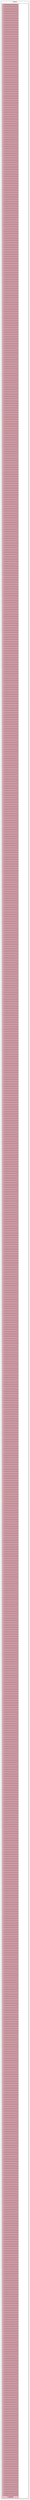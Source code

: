 digraph G{
subgraph cluster_s {
 label="Blocks"
tbl_s [shape=box, label=<
<table border='0' cellborder='1' cellspacing='0'  width='300' height='160' >
<tr><td width='150' bgcolor="pink">12000000000000000000</td></tr>
<tr><td width='150' bgcolor="pink">0 0000000000000000000</td></tr>
<tr><td width='150' bgcolor="pink">0 0000000000000000000</td></tr>
<tr><td width='150' bgcolor="pink">0 0000000000000000000</td></tr>
<tr><td width='150' bgcolor="pink">0 0000000000000000000</td></tr>
<tr><td width='150' bgcolor="pink">0 0000000000000000000</td></tr>
<tr><td width='150' bgcolor="pink">0 0000000000000000000</td></tr>
<tr><td width='150' bgcolor="pink">0 0000000000000000000</td></tr>
<tr><td width='150' bgcolor="pink">0 0000000000000000000</td></tr>
<tr><td width='150' bgcolor="pink">0 0000000000000000000</td></tr>
<tr><td width='150' bgcolor="pink">0 0000000000000000000</td></tr>
<tr><td width='150' bgcolor="pink">0 0000000000000000000</td></tr>
<tr><td width='150' bgcolor="pink">0 0000000000000000000</td></tr>
<tr><td width='150' bgcolor="pink">0 0000000000000000000</td></tr>
<tr><td width='150' bgcolor="pink">0 0000000000000000000</td></tr>
<tr><td width='150' bgcolor="pink">0 0000000000000000000</td></tr>
<tr><td width='150' bgcolor="pink">0 0000000000000000000</td></tr>
<tr><td width='150' bgcolor="pink">0 0000000000000000000</td></tr>
<tr><td width='150' bgcolor="pink">0 0000000000000000000</td></tr>
<tr><td width='150' bgcolor="pink">0 0000000000000000000</td></tr>
<tr><td width='150' bgcolor="pink">0 0000000000000000000</td></tr>
<tr><td width='150' bgcolor="pink">0 0000000000000000000</td></tr>
<tr><td width='150' bgcolor="pink">0 0000000000000000000</td></tr>
<tr><td width='150' bgcolor="pink">0 0000000000000000000</td></tr>
<tr><td width='150' bgcolor="pink">0 0000000000000000000</td></tr>
<tr><td width='150' bgcolor="pink">0 0000000000000000000</td></tr>
<tr><td width='150' bgcolor="pink">0 0000000000000000000</td></tr>
<tr><td width='150' bgcolor="pink">0 0000000000000000000</td></tr>
<tr><td width='150' bgcolor="pink">0 0000000000000000000</td></tr>
<tr><td width='150' bgcolor="pink">0 0000000000000000000</td></tr>
<tr><td width='150' bgcolor="pink">0 0000000000000000000</td></tr>
<tr><td width='150' bgcolor="pink">0 0000000000000000000</td></tr>
<tr><td width='150' bgcolor="pink">0 0000000000000000000</td></tr>
<tr><td width='150' bgcolor="pink">0 0000000000000000000</td></tr>
<tr><td width='150' bgcolor="pink">0 0000000000000000000</td></tr>
<tr><td width='150' bgcolor="pink">0 0000000000000000000</td></tr>
<tr><td width='150' bgcolor="pink">0 0000000000000000000</td></tr>
<tr><td width='150' bgcolor="pink">0 0000000000000000000</td></tr>
<tr><td width='150' bgcolor="pink">0 0000000000000000000</td></tr>
<tr><td width='150' bgcolor="pink">0 0000000000000000000</td></tr>
<tr><td width='150' bgcolor="pink">0 0000000000000000000</td></tr>
<tr><td width='150' bgcolor="pink">0 0000000000000000000</td></tr>
<tr><td width='150' bgcolor="pink">0 0000000000000000000</td></tr>
<tr><td width='150' bgcolor="pink">0 0000000000000000000</td></tr>
<tr><td width='150' bgcolor="pink">0 0000000000000000000</td></tr>
<tr><td width='150' bgcolor="pink">0 0000000000000000000</td></tr>
<tr><td width='150' bgcolor="pink">0 0000000000000000000</td></tr>
<tr><td width='150' bgcolor="pink">0 0000000000000000000</td></tr>
<tr><td width='150' bgcolor="pink">0 0000000000000000000</td></tr>
<tr><td width='150' bgcolor="pink">0 0000000000000000000</td></tr>
<tr><td width='150' bgcolor="pink">0 0000000000000000000</td></tr>
<tr><td width='150' bgcolor="pink">0 0000000000000000000</td></tr>
<tr><td width='150' bgcolor="pink">0 0000000000000000000</td></tr>
<tr><td width='150' bgcolor="pink">0 0000000000000000000</td></tr>
<tr><td width='150' bgcolor="pink">0 0000000000000000000</td></tr>
<tr><td width='150' bgcolor="pink">0 0000000000000000000</td></tr>
<tr><td width='150' bgcolor="pink">0 0000000000000000000</td></tr>
<tr><td width='150' bgcolor="pink">0 0000000000000000000</td></tr>
<tr><td width='150' bgcolor="pink">0 0000000000000000000</td></tr>
<tr><td width='150' bgcolor="pink">0 0000000000000000000</td></tr>
<tr><td width='150' bgcolor="pink">0 0000000000000000000</td></tr>
<tr><td width='150' bgcolor="pink">0 0000000000000000000</td></tr>
<tr><td width='150' bgcolor="pink">0 0000000000000000000</td></tr>
<tr><td width='150' bgcolor="pink">0 0000000000000000000</td></tr>
<tr><td width='150' bgcolor="pink">0 0000000000000000000</td></tr>
<tr><td width='150' bgcolor="pink">0 0000000000000000000</td></tr>
<tr><td width='150' bgcolor="pink">0 0000000000000000000</td></tr>
<tr><td width='150' bgcolor="pink">0 0000000000000000000</td></tr>
<tr><td width='150' bgcolor="pink">0 0000000000000000000</td></tr>
<tr><td width='150' bgcolor="pink">0 0000000000000000000</td></tr>
<tr><td width='150' bgcolor="pink">0 0000000000000000000</td></tr>
<tr><td width='150' bgcolor="pink">0 0000000000000000000</td></tr>
<tr><td width='150' bgcolor="pink">0 0000000000000000000</td></tr>
<tr><td width='150' bgcolor="pink">0 0000000000000000000</td></tr>
<tr><td width='150' bgcolor="pink">0 0000000000000000000</td></tr>
<tr><td width='150' bgcolor="pink">0 0000000000000000000</td></tr>
<tr><td width='150' bgcolor="pink">0 0000000000000000000</td></tr>
<tr><td width='150' bgcolor="pink">0 0000000000000000000</td></tr>
<tr><td width='150' bgcolor="pink">0 0000000000000000000</td></tr>
<tr><td width='150' bgcolor="pink">0 0000000000000000000</td></tr>
<tr><td width='150' bgcolor="pink">0 0000000000000000000</td></tr>
<tr><td width='150' bgcolor="pink">0 0000000000000000000</td></tr>
<tr><td width='150' bgcolor="pink">0 0000000000000000000</td></tr>
<tr><td width='150' bgcolor="pink">0 0000000000000000000</td></tr>
<tr><td width='150' bgcolor="pink">0 0000000000000000000</td></tr>
<tr><td width='150' bgcolor="pink">0 0000000000000000000</td></tr>
<tr><td width='150' bgcolor="pink">0 0000000000000000000</td></tr>
<tr><td width='150' bgcolor="pink">0 0000000000000000000</td></tr>
<tr><td width='150' bgcolor="pink">0 0000000000000000000</td></tr>
<tr><td width='150' bgcolor="pink">0 0000000000000000000</td></tr>
<tr><td width='150' bgcolor="pink">0 0000000000000000000</td></tr>
<tr><td width='150' bgcolor="pink">0 0000000000000000000</td></tr>
<tr><td width='150' bgcolor="pink">0 0000000000000000000</td></tr>
<tr><td width='150' bgcolor="pink">0 0000000000000000000</td></tr>
<tr><td width='150' bgcolor="pink">0 0000000000000000000</td></tr>
<tr><td width='150' bgcolor="pink">0 0000000000000000000</td></tr>
<tr><td width='150' bgcolor="pink">0 0000000000000000000</td></tr>
<tr><td width='150' bgcolor="pink">0 0000000000000000000</td></tr>
<tr><td width='150' bgcolor="pink">0 0000000000000000000</td></tr>
<tr><td width='150' bgcolor="pink">0 0000000000000000000</td></tr>
<tr><td width='150' bgcolor="pink">0 0000000000000000000</td></tr>
<tr><td width='150' bgcolor="pink">0 0000000000000000000</td></tr>
<tr><td width='150' bgcolor="pink">0 0000000000000000000</td></tr>
<tr><td width='150' bgcolor="pink">0 0000000000000000000</td></tr>
<tr><td width='150' bgcolor="pink">0 0000000000000000000</td></tr>
<tr><td width='150' bgcolor="pink">0 0000000000000000000</td></tr>
<tr><td width='150' bgcolor="pink">0 0000000000000000000</td></tr>
<tr><td width='150' bgcolor="pink">0 0000000000000000000</td></tr>
<tr><td width='150' bgcolor="pink">0 0000000000000000000</td></tr>
<tr><td width='150' bgcolor="pink">0 0000000000000000000</td></tr>
<tr><td width='150' bgcolor="pink">0 0000000000000000000</td></tr>
<tr><td width='150' bgcolor="pink">0 0000000000000000000</td></tr>
<tr><td width='150' bgcolor="pink">0 0000000000000000000</td></tr>
<tr><td width='150' bgcolor="pink">0 0000000000000000000</td></tr>
<tr><td width='150' bgcolor="pink">0 0000000000000000000</td></tr>
<tr><td width='150' bgcolor="pink">0 0000000000000000000</td></tr>
<tr><td width='150' bgcolor="pink">0 0000000000000000000</td></tr>
<tr><td width='150' bgcolor="pink">0 0000000000000000000</td></tr>
<tr><td width='150' bgcolor="pink">0 0000000000000000000</td></tr>
<tr><td width='150' bgcolor="pink">0 0000000000000000000</td></tr>
<tr><td width='150' bgcolor="pink">0 0000000000000000000</td></tr>
<tr><td width='150' bgcolor="pink">0 0000000000000000000</td></tr>
<tr><td width='150' bgcolor="pink">0 0000000000000000000</td></tr>
<tr><td width='150' bgcolor="pink">0 0000000000000000000</td></tr>
<tr><td width='150' bgcolor="pink">0 0000000000000000000</td></tr>
<tr><td width='150' bgcolor="pink">0 0000000000000000000</td></tr>
<tr><td width='150' bgcolor="pink">0 0000000000000000000</td></tr>
<tr><td width='150' bgcolor="pink">0 0000000000000000000</td></tr>
<tr><td width='150' bgcolor="pink">0 0000000000000000000</td></tr>
<tr><td width='150' bgcolor="pink">0 0000000000000000000</td></tr>
<tr><td width='150' bgcolor="pink">0 0000000000000000000</td></tr>
<tr><td width='150' bgcolor="pink">0 0000000000000000000</td></tr>
<tr><td width='150' bgcolor="pink">0 0000000000000000000</td></tr>
<tr><td width='150' bgcolor="pink">0 0000000000000000000</td></tr>
<tr><td width='150' bgcolor="pink">0 0000000000000000000</td></tr>
<tr><td width='150' bgcolor="pink">0 0000000000000000000</td></tr>
<tr><td width='150' bgcolor="pink">0 0000000000000000000</td></tr>
<tr><td width='150' bgcolor="pink">0 0000000000000000000</td></tr>
<tr><td width='150' bgcolor="pink">0 0000000000000000000</td></tr>
<tr><td width='150' bgcolor="pink">0 0000000000000000000</td></tr>
<tr><td width='150' bgcolor="pink">0 0000000000000000000</td></tr>
<tr><td width='150' bgcolor="pink">0 0000000000000000000</td></tr>
<tr><td width='150' bgcolor="pink">0 0000000000000000000</td></tr>
<tr><td width='150' bgcolor="pink">0 0000000000000000000</td></tr>
<tr><td width='150' bgcolor="pink">0 0000000000000000000</td></tr>
<tr><td width='150' bgcolor="pink">0 0000000000000000000</td></tr>
<tr><td width='150' bgcolor="pink">0 0000000000000000000</td></tr>
<tr><td width='150' bgcolor="pink">0 0000000000000000000</td></tr>
<tr><td width='150' bgcolor="pink">0 0000000000000000000</td></tr>
<tr><td width='150' bgcolor="pink">0 0000000000000000000</td></tr>
<tr><td width='150' bgcolor="pink">0 0000000000000000000</td></tr>
<tr><td width='150' bgcolor="pink">0 0000000000000000000</td></tr>
<tr><td width='150' bgcolor="pink">0 0000000000000000000</td></tr>
<tr><td width='150' bgcolor="pink">0 0000000000000000000</td></tr>
<tr><td width='150' bgcolor="pink">0 0000000000000000000</td></tr>
<tr><td width='150' bgcolor="pink">0 0000000000000000000</td></tr>
<tr><td width='150' bgcolor="pink">0 0000000000000000000</td></tr>
<tr><td width='150' bgcolor="pink">0 0000000000000000000</td></tr>
<tr><td width='150' bgcolor="pink">0 0000000000000000000</td></tr>
<tr><td width='150' bgcolor="pink">0 0000000000000000000</td></tr>
<tr><td width='150' bgcolor="pink">0 0000000000000000000</td></tr>
<tr><td width='150' bgcolor="pink">0 0000000000000000000</td></tr>
<tr><td width='150' bgcolor="pink">0 0000000000000000000</td></tr>
<tr><td width='150' bgcolor="pink">0 0000000000000000000</td></tr>
<tr><td width='150' bgcolor="pink">0 0000000000000000000</td></tr>
<tr><td width='150' bgcolor="pink">0 0000000000000000000</td></tr>
<tr><td width='150' bgcolor="pink">0 0000000000000000000</td></tr>
<tr><td width='150' bgcolor="pink">0 0000000000000000000</td></tr>
<tr><td width='150' bgcolor="pink">0 0000000000000000000</td></tr>
<tr><td width='150' bgcolor="pink">0 0000000000000000000</td></tr>
<tr><td width='150' bgcolor="pink">0 0000000000000000000</td></tr>
<tr><td width='150' bgcolor="pink">0 0000000000000000000</td></tr>
<tr><td width='150' bgcolor="pink">0 0000000000000000000</td></tr>
<tr><td width='150' bgcolor="pink">0 0000000000000000000</td></tr>
<tr><td width='150' bgcolor="pink">0 0000000000000000000</td></tr>
<tr><td width='150' bgcolor="pink">0 0000000000000000000</td></tr>
<tr><td width='150' bgcolor="pink">0 0000000000000000000</td></tr>
<tr><td width='150' bgcolor="pink">0 0000000000000000000</td></tr>
<tr><td width='150' bgcolor="pink">0 0000000000000000000</td></tr>
<tr><td width='150' bgcolor="pink">0 0000000000000000000</td></tr>
<tr><td width='150' bgcolor="pink">0 0000000000000000000</td></tr>
<tr><td width='150' bgcolor="pink">0 0000000000000000000</td></tr>
<tr><td width='150' bgcolor="pink">0 0000000000000000000</td></tr>
<tr><td width='150' bgcolor="pink">0 0000000000000000000</td></tr>
<tr><td width='150' bgcolor="pink">0 0000000000000000000</td></tr>
<tr><td width='150' bgcolor="pink">0 0000000000000000000</td></tr>
<tr><td width='150' bgcolor="pink">0 0000000000000000000</td></tr>
<tr><td width='150' bgcolor="pink">0 0000000000000000000</td></tr>
<tr><td width='150' bgcolor="pink">0 0000000000000000000</td></tr>
<tr><td width='150' bgcolor="pink">0 0000000000000000000</td></tr>
<tr><td width='150' bgcolor="pink">0 0000000000000000000</td></tr>
<tr><td width='150' bgcolor="pink">0 0000000000000000000</td></tr>
<tr><td width='150' bgcolor="pink">0 0000000000000000000</td></tr>
<tr><td width='150' bgcolor="pink">0 0000000000000000000</td></tr>
<tr><td width='150' bgcolor="pink">0 0000000000000000000</td></tr>
<tr><td width='150' bgcolor="pink">0 0000000000000000000</td></tr>
<tr><td width='150' bgcolor="pink">0 0000000000000000000</td></tr>
<tr><td width='150' bgcolor="pink">0 0000000000000000000</td></tr>
<tr><td width='150' bgcolor="pink">0 0000000000000000000</td></tr>
<tr><td width='150' bgcolor="pink">0 0000000000000000000</td></tr>
<tr><td width='150' bgcolor="pink">0 0000000000000000000</td></tr>
<tr><td width='150' bgcolor="pink">0 0000000000000000000</td></tr>
<tr><td width='150' bgcolor="pink">0 0000000000000000000</td></tr>
<tr><td width='150' bgcolor="pink">0 0000000000000000000</td></tr>
<tr><td width='150' bgcolor="pink">0 0000000000000000000</td></tr>
<tr><td width='150' bgcolor="pink">0 0000000000000000000</td></tr>
<tr><td width='150' bgcolor="pink">0 0000000000000000000</td></tr>
<tr><td width='150' bgcolor="pink">0 0000000000000000000</td></tr>
<tr><td width='150' bgcolor="pink">0 0000000000000000000</td></tr>
<tr><td width='150' bgcolor="pink">0 0000000000000000000</td></tr>
<tr><td width='150' bgcolor="pink">0 0000000000000000000</td></tr>
<tr><td width='150' bgcolor="pink">0 0000000000000000000</td></tr>
<tr><td width='150' bgcolor="pink">0 0000000000000000000</td></tr>
<tr><td width='150' bgcolor="pink">0 0000000000000000000</td></tr>
<tr><td width='150' bgcolor="pink">0 0000000000000000000</td></tr>
<tr><td width='150' bgcolor="pink">0 0000000000000000000</td></tr>
<tr><td width='150' bgcolor="pink">0 0000000000000000000</td></tr>
<tr><td width='150' bgcolor="pink">0 0000000000000000000</td></tr>
<tr><td width='150' bgcolor="pink">0 0000000000000000000</td></tr>
<tr><td width='150' bgcolor="pink">0 0000000000000000000</td></tr>
<tr><td width='150' bgcolor="pink">0 0000000000000000000</td></tr>
<tr><td width='150' bgcolor="pink">0 0000000000000000000</td></tr>
<tr><td width='150' bgcolor="pink">0 0000000000000000000</td></tr>
<tr><td width='150' bgcolor="pink">0 0000000000000000000</td></tr>
<tr><td width='150' bgcolor="pink">0 0000000000000000000</td></tr>
<tr><td width='150' bgcolor="pink">0 0000000000000000000</td></tr>
<tr><td width='150' bgcolor="pink">0 0000000000000000000</td></tr>
<tr><td width='150' bgcolor="pink">0 0000000000000000000</td></tr>
<tr><td width='150' bgcolor="pink">0 0000000000000000000</td></tr>
<tr><td width='150' bgcolor="pink">0 0000000000000000000</td></tr>
<tr><td width='150' bgcolor="pink">0 0000000000000000000</td></tr>
<tr><td width='150' bgcolor="pink">0 0000000000000000000</td></tr>
<tr><td width='150' bgcolor="pink">0 0000000000000000000</td></tr>
<tr><td width='150' bgcolor="pink">0 0000000000000000000</td></tr>
<tr><td width='150' bgcolor="pink">0 0000000000000000000</td></tr>
<tr><td width='150' bgcolor="pink">0 0000000000000000000</td></tr>
<tr><td width='150' bgcolor="pink">0 0000000000000000000</td></tr>
<tr><td width='150' bgcolor="pink">0 0000000000000000000</td></tr>
<tr><td width='150' bgcolor="pink">0 0000000000000000000</td></tr>
<tr><td width='150' bgcolor="pink">0 0000000000000000000</td></tr>
<tr><td width='150' bgcolor="pink">0 0000000000000000000</td></tr>
<tr><td width='150' bgcolor="pink">0 0000000000000000000</td></tr>
<tr><td width='150' bgcolor="pink">0 0000000000000000000</td></tr>
<tr><td width='150' bgcolor="pink">0 0000000000000000000</td></tr>
<tr><td width='150' bgcolor="pink">0 0000000000000000000</td></tr>
<tr><td width='150' bgcolor="pink">0 0000000000000000000</td></tr>
<tr><td width='150' bgcolor="pink">0 0000000000000000000</td></tr>
<tr><td width='150' bgcolor="pink">0 0000000000000000000</td></tr>
<tr><td width='150' bgcolor="pink">0 0000000000000000000</td></tr>
<tr><td width='150' bgcolor="pink">0 0000000000000000000</td></tr>
<tr><td width='150' bgcolor="pink">0 0000000000000000000</td></tr>
<tr><td width='150' bgcolor="pink">0 0000000000000000000</td></tr>
<tr><td width='150' bgcolor="pink">0 0000000000000000000</td></tr>
<tr><td width='150' bgcolor="pink">0 0000000000000000000</td></tr>
<tr><td width='150' bgcolor="pink">0 0000000000000000000</td></tr>
<tr><td width='150' bgcolor="pink">0 0000000000000000000</td></tr>
<tr><td width='150' bgcolor="pink">0 0000000000000000000</td></tr>
<tr><td width='150' bgcolor="pink">0 0000000000000000000</td></tr>
<tr><td width='150' bgcolor="pink">0 0000000000000000000</td></tr>
<tr><td width='150' bgcolor="pink">0 0000000000000000000</td></tr>
<tr><td width='150' bgcolor="pink">0 0000000000000000000</td></tr>
<tr><td width='150' bgcolor="pink">0 0000000000000000000</td></tr>
<tr><td width='150' bgcolor="pink">0 0000000000000000000</td></tr>
<tr><td width='150' bgcolor="pink">0 0000000000000000000</td></tr>
<tr><td width='150' bgcolor="pink">0 0000000000000000000</td></tr>
<tr><td width='150' bgcolor="pink">0 0000000000000000000</td></tr>
<tr><td width='150' bgcolor="pink">0 0000000000000000000</td></tr>
<tr><td width='150' bgcolor="pink">0 0000000000000000000</td></tr>
<tr><td width='150' bgcolor="pink">0 0000000000000000000</td></tr>
<tr><td width='150' bgcolor="pink">0 0000000000000000000</td></tr>
<tr><td width='150' bgcolor="pink">0 0000000000000000000</td></tr>
<tr><td width='150' bgcolor="pink">0 0000000000000000000</td></tr>
<tr><td width='150' bgcolor="pink">0 0000000000000000000</td></tr>
<tr><td width='150' bgcolor="pink">0 0000000000000000000</td></tr>
<tr><td width='150' bgcolor="pink">0 0000000000000000000</td></tr>
<tr><td width='150' bgcolor="pink">0 0000000000000000000</td></tr>
<tr><td width='150' bgcolor="pink">0 0000000000000000000</td></tr>
<tr><td width='150' bgcolor="pink">0 0000000000000000000</td></tr>
<tr><td width='150' bgcolor="pink">0 0000000000000000000</td></tr>
<tr><td width='150' bgcolor="pink">0 0000000000000000000</td></tr>
<tr><td width='150' bgcolor="pink">0 0000000000000000000</td></tr>
<tr><td width='150' bgcolor="pink">0 0000000000000000000</td></tr>
<tr><td width='150' bgcolor="pink">0 0000000000000000000</td></tr>
<tr><td width='150' bgcolor="pink">0 0000000000000000000</td></tr>
<tr><td width='150' bgcolor="pink">0 0000000000000000000</td></tr>
<tr><td width='150' bgcolor="pink">0 0000000000000000000</td></tr>
<tr><td width='150' bgcolor="pink">0 0000000000000000000</td></tr>
<tr><td width='150' bgcolor="pink">0 0000000000000000000</td></tr>
<tr><td width='150' bgcolor="pink">0 0000000000000000000</td></tr>
<tr><td width='150' bgcolor="pink">0 0000000000000000000</td></tr>
<tr><td width='150' bgcolor="pink">0 0000000000000000000</td></tr>
<tr><td width='150' bgcolor="pink">0 0000000000000000000</td></tr>
<tr><td width='150' bgcolor="pink">0 0000000000000000000</td></tr>
<tr><td width='150' bgcolor="pink">0 0000000000000000000</td></tr>
<tr><td width='150' bgcolor="pink">0 0000000000000000000</td></tr>
<tr><td width='150' bgcolor="pink">0 0000000000000000000</td></tr>
<tr><td width='150' bgcolor="pink">0 0000000000000000000</td></tr>
<tr><td width='150' bgcolor="pink">0 0000000000000000000</td></tr>
<tr><td width='150' bgcolor="pink">0 0000000000000000000</td></tr>
<tr><td width='150' bgcolor="pink">0 0000000000000000000</td></tr>
<tr><td width='150' bgcolor="pink">0 0000000000000000000</td></tr>
<tr><td width='150' bgcolor="pink">0 0000000000000000000</td></tr>
<tr><td width='150' bgcolor="pink">0 0000000000000000000</td></tr>
<tr><td width='150' bgcolor="pink">0 0000000000000000000</td></tr>
<tr><td width='150' bgcolor="pink">0 0000000000000000000</td></tr>
<tr><td width='150' bgcolor="pink">0 0000000000000000000</td></tr>
<tr><td width='150' bgcolor="pink">0 0000000000000000000</td></tr>
<tr><td width='150' bgcolor="pink">0 0000000000000000000</td></tr>
<tr><td width='150' bgcolor="pink">0 0000000000000000000</td></tr>
<tr><td width='150' bgcolor="pink">0 0000000000000000000</td></tr>
<tr><td width='150' bgcolor="pink">0 0000000000000000000</td></tr>
<tr><td width='150' bgcolor="pink">0 0000000000000000000</td></tr>
<tr><td width='150' bgcolor="pink">0 0000000000000000000</td></tr>
<tr><td width='150' bgcolor="pink">0 0000000000000000000</td></tr>
<tr><td width='150' bgcolor="pink">0 0000000000000000000</td></tr>
<tr><td width='150' bgcolor="pink">0 0000000000000000000</td></tr>
<tr><td width='150' bgcolor="pink">0 0000000000000000000</td></tr>
<tr><td width='150' bgcolor="pink">0 0000000000000000000</td></tr>
<tr><td width='150' bgcolor="pink">0 0000000000000000000</td></tr>
<tr><td width='150' bgcolor="pink">0 0000000000000000000</td></tr>
<tr><td width='150' bgcolor="pink">0 0000000000000000000</td></tr>
<tr><td width='150' bgcolor="pink">0 0000000000000000000</td></tr>
<tr><td width='150' bgcolor="pink">0 0000000000000000000</td></tr>
<tr><td width='150' bgcolor="pink">0 0000000000000000000</td></tr>
<tr><td width='150' bgcolor="pink">0 0000000000000000000</td></tr>
<tr><td width='150' bgcolor="pink">0 0000000000000000000</td></tr>
<tr><td width='150' bgcolor="pink">0 0000000000000000000</td></tr>
<tr><td width='150' bgcolor="pink">0 0000000000000000000</td></tr>
<tr><td width='150' bgcolor="pink">0 0000000000000000000</td></tr>
<tr><td width='150' bgcolor="pink">0 0000000000000000000</td></tr>
<tr><td width='150' bgcolor="pink">0 0000000000000000000</td></tr>
<tr><td width='150' bgcolor="pink">0 0000000000000000000</td></tr>
<tr><td width='150' bgcolor="pink">0 0000000000000000000</td></tr>
<tr><td width='150' bgcolor="pink">0 0000000000000000000</td></tr>
<tr><td width='150' bgcolor="pink">0 0000000000000000000</td></tr>
<tr><td width='150' bgcolor="pink">0 0000000000000000000</td></tr>
<tr><td width='150' bgcolor="pink">0 0000000000000000000</td></tr>
<tr><td width='150' bgcolor="pink">0 0000000000000000000</td></tr>
<tr><td width='150' bgcolor="pink">0 0000000000000000000</td></tr>
<tr><td width='150' bgcolor="pink">0 0000000000000000000</td></tr>
<tr><td width='150' bgcolor="pink">0 0000000000000000000</td></tr>
<tr><td width='150' bgcolor="pink">0 0000000000000000000</td></tr>
<tr><td width='150' bgcolor="pink">0 0000000000000000000</td></tr>
<tr><td width='150' bgcolor="pink">0 0000000000000000000</td></tr>
<tr><td width='150' bgcolor="pink">0 0000000000000000000</td></tr>
<tr><td width='150' bgcolor="pink">0 0000000000000000000</td></tr>
<tr><td width='150' bgcolor="pink">0 0000000000000000000</td></tr>
<tr><td width='150' bgcolor="pink">0 0000000000000000000</td></tr>
<tr><td width='150' bgcolor="pink">0 0000000000000000000</td></tr>
<tr><td width='150' bgcolor="pink">0 0000000000000000000</td></tr>
<tr><td width='150' bgcolor="pink">0 0000000000000000000</td></tr>
<tr><td width='150' bgcolor="pink">0 0000000000000000000</td></tr>
<tr><td width='150' bgcolor="pink">0 0000000000000000000</td></tr>
<tr><td width='150' bgcolor="pink">0 0000000000000000000</td></tr>
<tr><td width='150' bgcolor="pink">0 0000000000000000000</td></tr>
<tr><td width='150' bgcolor="pink">0 0000000000000000000</td></tr>
<tr><td width='150' bgcolor="pink">0 0000000000000000000</td></tr>
<tr><td width='150' bgcolor="pink">0 0000000000000000000</td></tr>
<tr><td width='150' bgcolor="pink">0 0000000000000000000</td></tr>
<tr><td width='150' bgcolor="pink">0 0000000000000000000</td></tr>
<tr><td width='150' bgcolor="pink">0 0000000000000000000</td></tr>
<tr><td width='150' bgcolor="pink">0 0000000000000000000</td></tr>
<tr><td width='150' bgcolor="pink">0 0000000000000000000</td></tr>
<tr><td width='150' bgcolor="pink">0 0000000000000000000</td></tr>
<tr><td width='150' bgcolor="pink">0 0000000000000000000</td></tr>
<tr><td width='150' bgcolor="pink">0 0000000000000000000</td></tr>
<tr><td width='150' bgcolor="pink">0 0000000000000000000</td></tr>
<tr><td width='150' bgcolor="pink">0 0000000000000000000</td></tr>
<tr><td width='150' bgcolor="pink">0 0000000000000000000</td></tr>
<tr><td width='150' bgcolor="pink">0 0000000000000000000</td></tr>
<tr><td width='150' bgcolor="pink">0 0000000000000000000</td></tr>
<tr><td width='150' bgcolor="pink">0 0000000000000000000</td></tr>
<tr><td width='150' bgcolor="pink">0 0000000000000000000</td></tr>
<tr><td width='150' bgcolor="pink">0 0000000000000000000</td></tr>
<tr><td width='150' bgcolor="pink">0 0000000000000000000</td></tr>
<tr><td width='150' bgcolor="pink">0 0000000000000000000</td></tr>
<tr><td width='150' bgcolor="pink">0 0000000000000000000</td></tr>
<tr><td width='150' bgcolor="pink">0 0000000000000000000</td></tr>
<tr><td width='150' bgcolor="pink">0 0000000000000000000</td></tr>
<tr><td width='150' bgcolor="pink">0 0000000000000000000</td></tr>
<tr><td width='150' bgcolor="pink">0 0000000000000000000</td></tr>
<tr><td width='150' bgcolor="pink">0 0000000000000000000</td></tr>
<tr><td width='150' bgcolor="pink">0 0000000000000000000</td></tr>
<tr><td width='150' bgcolor="pink">0 0000000000000000000</td></tr>
<tr><td width='150' bgcolor="pink">0 0000000000000000000</td></tr>
<tr><td width='150' bgcolor="pink">0 0000000000000000000</td></tr>
<tr><td width='150' bgcolor="pink">0 0000000000000000000</td></tr>
<tr><td width='150' bgcolor="pink">0 0000000000000000000</td></tr>
<tr><td width='150' bgcolor="pink">0 0000000000000000000</td></tr>
<tr><td width='150' bgcolor="pink">0 0000000000000000000</td></tr>
<tr><td width='150' bgcolor="pink">0 0000000000000000000</td></tr>
<tr><td width='150' bgcolor="pink">0 0000000000000000000</td></tr>
<tr><td width='150' bgcolor="pink">0 0000000000000000000</td></tr>
<tr><td width='150' bgcolor="pink">0 0000000000000000000</td></tr>
<tr><td width='150' bgcolor="pink">0 0000000000000000000</td></tr>
<tr><td width='150' bgcolor="pink">0 0000000000000000000</td></tr>
<tr><td width='150' bgcolor="pink">0 0000000000000000000</td></tr>
<tr><td width='150' bgcolor="pink">0 0000000000000000000</td></tr>
<tr><td width='150' bgcolor="pink">0 0000000000000000000</td></tr>
<tr><td width='150' bgcolor="pink">0 0000000000000000000</td></tr>
<tr><td width='150' bgcolor="pink">0 0000000000000000000</td></tr>
<tr><td width='150' bgcolor="pink">0 0000000000000000000</td></tr>
<tr><td width='150' bgcolor="pink">0 0000000000000000000</td></tr>
<tr><td width='150' bgcolor="pink">0 0000000000000000000</td></tr>
<tr><td width='150' bgcolor="pink">0 0000000000000000000</td></tr>
<tr><td width='150' bgcolor="pink">0 0000000000000000000</td></tr>
<tr><td width='150' bgcolor="pink">0 0000000000000000000</td></tr>
<tr><td width='150' bgcolor="pink">0 0000000000000000000</td></tr>
<tr><td width='150' bgcolor="pink">0 0000000000000000000</td></tr>
<tr><td width='150' bgcolor="pink">0 0000000000000000000</td></tr>
<tr><td width='150' bgcolor="pink">0 0000000000000000000</td></tr>
<tr><td width='150' bgcolor="pink">0 0000000000000000000</td></tr>
<tr><td width='150' bgcolor="pink">0 0000000000000000000</td></tr>
<tr><td width='150' bgcolor="pink">0 0000000000000000000</td></tr>
<tr><td width='150' bgcolor="pink">0 0000000000000000000</td></tr>
<tr><td width='150' bgcolor="pink">0 0000000000000000000</td></tr>
<tr><td width='150' bgcolor="pink">0 0000000000000000000</td></tr>
<tr><td width='150' bgcolor="pink">0 0000000000000000000</td></tr>
<tr><td width='150' bgcolor="pink">0 0000000000000000000</td></tr>
<tr><td width='150' bgcolor="pink">0 0000000000000000000</td></tr>
<tr><td width='150' bgcolor="pink">0 0000000000000000000</td></tr>
<tr><td width='150' bgcolor="pink">0 0000000000000000000</td></tr>
<tr><td width='150' bgcolor="pink">0 0000000000000000000</td></tr>
<tr><td width='150' bgcolor="pink">0 0000000000000000000</td></tr>
<tr><td width='150' bgcolor="pink">0 0000000000000000000</td></tr>
<tr><td width='150' bgcolor="pink">0 0000000000000000000</td></tr>
<tr><td width='150' bgcolor="pink">0 0000000000000000000</td></tr>
<tr><td width='150' bgcolor="pink">0 0000000000000000000</td></tr>
<tr><td width='150' bgcolor="pink">0 0000000000000000000</td></tr>
<tr><td width='150' bgcolor="pink">0 0000000000000000000</td></tr>
<tr><td width='150' bgcolor="pink">0 0000000000000000000</td></tr>
<tr><td width='150' bgcolor="pink">0 0000000000000000000</td></tr>
<tr><td width='150' bgcolor="pink">0 0000000000000000000</td></tr>
<tr><td width='150' bgcolor="pink">0 0000000000000000000</td></tr>
<tr><td width='150' bgcolor="pink">0 0000000000000000000</td></tr>
<tr><td width='150' bgcolor="pink">0 0000000000000000000</td></tr>
<tr><td width='150' bgcolor="pink">0 0000000000000000000</td></tr>
<tr><td width='150' bgcolor="pink">0 0000000000000000000</td></tr>
<tr><td width='150' bgcolor="pink">0 0000000000000000000</td></tr>
<tr><td width='150' bgcolor="pink">0 0000000000000000000</td></tr>
<tr><td width='150' bgcolor="pink">0 0000000000000000000</td></tr>
<tr><td width='150' bgcolor="pink">0 0000000000000000000</td></tr>
<tr><td width='150' bgcolor="pink">0 0000000000000000000</td></tr>
<tr><td width='150' bgcolor="pink">0 0000000000000000000</td></tr>
<tr><td width='150' bgcolor="pink">0 0000000000000000000</td></tr>
<tr><td width='150' bgcolor="pink">0 0000000000000000000</td></tr>
<tr><td width='150' bgcolor="pink">0 0000000000000000000</td></tr>
<tr><td width='150' bgcolor="pink">0 0000000000000000000</td></tr>
<tr><td width='150' bgcolor="pink">0 0000000000000000000</td></tr>
<tr><td width='150' bgcolor="pink">0 0000000000000000000</td></tr>
<tr><td width='150' bgcolor="pink">0 0000000000000000000</td></tr>
<tr><td width='150' bgcolor="pink">0 0000000000000000000</td></tr>
<tr><td width='150' bgcolor="pink">0 0000000000000000000</td></tr>
<tr><td width='150' bgcolor="pink">0 0000000000000000000</td></tr>
<tr><td width='150' bgcolor="pink">0 0000000000000000000</td></tr>
<tr><td width='150' bgcolor="pink">0 0000000000000000000</td></tr>
<tr><td width='150' bgcolor="pink">0 0000000000000000000</td></tr>
<tr><td width='150' bgcolor="pink">0 0000000000000000000</td></tr>
<tr><td width='150' bgcolor="pink">0 0000000000000000000</td></tr>
<tr><td width='150' bgcolor="pink">0 0000000000000000000</td></tr>
<tr><td width='150' bgcolor="pink">0 0000000000000000000</td></tr>
<tr><td width='150' bgcolor="pink">0 0000000000000000000</td></tr>
<tr><td width='150' bgcolor="pink">0 0000000000000000000</td></tr>
<tr><td width='150' bgcolor="pink">0 0000000000000000000</td></tr>
<tr><td width='150' bgcolor="pink">0 0000000000000000000</td></tr>
<tr><td width='150' bgcolor="pink">0 0000000000000000000</td></tr>
<tr><td width='150' bgcolor="pink">0 0000000000000000000</td></tr>
<tr><td width='150' bgcolor="pink">0 0000000000000000000</td></tr>
<tr><td width='150' bgcolor="pink">0 0000000000000000000</td></tr>
<tr><td width='150' bgcolor="pink">0 0000000000000000000</td></tr>
<tr><td width='150' bgcolor="pink">0 0000000000000000000</td></tr>
<tr><td width='150' bgcolor="pink">0 0000000000000000000</td></tr>
<tr><td width='150' bgcolor="pink">0 0000000000000000000</td></tr>
<tr><td width='150' bgcolor="pink">0 0000000000000000000</td></tr>
<tr><td width='150' bgcolor="pink">0 0000000000000000000</td></tr>
<tr><td width='150' bgcolor="pink">0 0000000000000000000</td></tr>
<tr><td width='150' bgcolor="pink">0 0000000000000000000</td></tr>
<tr><td width='150' bgcolor="pink">0 0000000000000000000</td></tr>
<tr><td width='150' bgcolor="pink">0 0000000000000000000</td></tr>
<tr><td width='150' bgcolor="pink">0 0000000000000000000</td></tr>
<tr><td width='150' bgcolor="pink">0 0000000000000000000</td></tr>
<tr><td width='150' bgcolor="pink">0 0000000000000000000</td></tr>
<tr><td width='150' bgcolor="pink">0 0000000000000000000</td></tr>
<tr><td width='150' bgcolor="pink">0 0000000000000000000</td></tr>
<tr><td width='150' bgcolor="pink">0 0000000000000000000</td></tr>
<tr><td width='150' bgcolor="pink">0 0000000000000000000</td></tr>
<tr><td width='150' bgcolor="pink">0 0000000000000000000</td></tr>
<tr><td width='150' bgcolor="pink">0 0000000000000000000</td></tr>
<tr><td width='150' bgcolor="pink">0 0000000000000000000</td></tr>
<tr><td width='150' bgcolor="pink">0 0000000000000000000</td></tr>
<tr><td width='150' bgcolor="pink">0 0000000000000000000</td></tr>
<tr><td width='150' bgcolor="pink">0 0000000000000000000</td></tr>
<tr><td width='150' bgcolor="pink">0 0000000000000000000</td></tr>
<tr><td width='150' bgcolor="pink">0 0000000000000000000</td></tr>
<tr><td width='150' bgcolor="pink">0 0000000000000000000</td></tr>
<tr><td width='150' bgcolor="pink">0 0000000000000000000</td></tr>
<tr><td width='150' bgcolor="pink">0 0000000000000000000</td></tr>
<tr><td width='150' bgcolor="pink">0 0000000000000000000</td></tr>
<tr><td width='150' bgcolor="pink">0 0000000000000000000</td></tr>
<tr><td width='150' bgcolor="pink">0 0000000000000000000</td></tr>
<tr><td width='150' bgcolor="pink">0 0000000000000000000</td></tr>
<tr><td width='150' bgcolor="pink">0 0000000000000000000</td></tr>
<tr><td width='150' bgcolor="pink">0 0000000000000000000</td></tr>
<tr><td width='150' bgcolor="pink">0 0000000000000000000</td></tr>
<tr><td width='150' bgcolor="pink">0 0000000000000000000</td></tr>
<tr><td width='150' bgcolor="pink">0 0000000000000000000</td></tr>
<tr><td width='150' bgcolor="pink">0 0000000000000000000</td></tr>
<tr><td width='150' bgcolor="pink">0 0000000000000000000</td></tr>
<tr><td width='150' bgcolor="pink">0 0000000000000000000</td></tr>
<tr><td width='150' bgcolor="pink">0 0000000000000000000</td></tr>
<tr><td width='150' bgcolor="pink">0 0000000000000000000</td></tr>
<tr><td width='150' bgcolor="pink">0 0000000000000000000</td></tr>
<tr><td width='150' bgcolor="pink">0 0000000000000000000</td></tr>
<tr><td width='150' bgcolor="pink">0 0000000000000000000</td></tr>
<tr><td width='150' bgcolor="pink">0 0000000000000000000</td></tr>
<tr><td width='150' bgcolor="pink">0 0000000000000000000</td></tr>
<tr><td width='150' bgcolor="pink">0 0000000000000000000</td></tr>
<tr><td width='150' bgcolor="pink">0 0000000000000000000</td></tr>
<tr><td width='150' bgcolor="pink">0 0000000000000000000</td></tr>
<tr><td width='150' bgcolor="pink">0 0000000000000000000</td></tr>
<tr><td width='150' bgcolor="pink">0 0000000000000000000</td></tr>
<tr><td width='150' bgcolor="pink">0 0000000000000000000</td></tr>
<tr><td width='150' bgcolor="pink">0 0000000000000000000</td></tr>
<tr><td width='150' bgcolor="pink">0 0000000000000000000</td></tr>
<tr><td width='150' bgcolor="pink">0 0000000000000000000</td></tr>
<tr><td width='150' bgcolor="pink">0 0000000000000000000</td></tr>
<tr><td width='150' bgcolor="pink">0 0000000000000000000</td></tr>
<tr><td width='150' bgcolor="pink">0 0000000000000000000</td></tr>
<tr><td width='150' bgcolor="pink">0 0000000000000000000</td></tr>
<tr><td width='150' bgcolor="pink">0 0000000000000000000</td></tr>
<tr><td width='150' bgcolor="pink">0 0000000000000000000</td></tr>
<tr><td width='150' bgcolor="pink">0 0000000000000000000</td></tr>
<tr><td width='150' bgcolor="pink">0 0000000000000000000</td></tr>
<tr><td width='150' bgcolor="pink">0 0000000000000000000</td></tr>
<tr><td width='150' bgcolor="pink">0 0000000000000000000</td></tr>
<tr><td width='150' bgcolor="pink">0 0000000000000000000</td></tr>
<tr><td width='150' bgcolor="pink">0 0000000000000000000</td></tr>
<tr><td width='150' bgcolor="pink">0 0000000000000000000</td></tr>
<tr><td width='150' bgcolor="pink">0 0000000000000000000</td></tr>
<tr><td width='150' bgcolor="pink">0 0000000000000000000</td></tr>
<tr><td width='150' bgcolor="pink">0 0000000000000000000</td></tr>
<tr><td width='150' bgcolor="pink">0 0000000000000000000</td></tr>
<tr><td width='150' bgcolor="pink">0 0000000000000000000</td></tr>
<tr><td width='150' bgcolor="pink">0 0000000000000000000</td></tr>
<tr><td width='150' bgcolor="pink">0 0000000000000000000</td></tr>
<tr><td width='150' bgcolor="pink">0 0000000000000000000</td></tr>
<tr><td width='150' bgcolor="pink">0 0000000000000000000</td></tr>
<tr><td width='150' bgcolor="pink">0 0000000000000000000</td></tr>
<tr><td width='150' bgcolor="pink">0 0000000000000000000</td></tr>
<tr><td width='150' bgcolor="pink">0 0000000000000000000</td></tr>
<tr><td width='150' bgcolor="pink">0 0000000000000000000</td></tr>
<tr><td width='150' bgcolor="pink">0 0000000000000000000</td></tr>
<tr><td width='150' bgcolor="pink">0 0000000000000000000</td></tr>
<tr><td width='150' bgcolor="pink">0 0000000000000000000</td></tr>
<tr><td width='150' bgcolor="pink">0 0000000000000000000</td></tr>
<tr><td width='150' bgcolor="pink">0 0000000000000000000</td></tr>
<tr><td width='150' bgcolor="pink">0 0000000000000000000</td></tr>
<tr><td width='150' bgcolor="pink">0 0000000000000000000</td></tr>
<tr><td width='150' bgcolor="pink">0 0000000000000000000</td></tr>
<tr><td width='150' bgcolor="pink">0 0000000000000000000</td></tr>
<tr><td width='150' bgcolor="pink">0 0000000000000000000</td></tr>
<tr><td width='150' bgcolor="pink">0 0000000000000000000</td></tr>
<tr><td width='150' bgcolor="pink">0 0000000000000000000</td></tr>
<tr><td width='150' bgcolor="pink">0 0000000000000000000</td></tr>
<tr><td width='150' bgcolor="pink">0 0000000000000000000</td></tr>
<tr><td width='150' bgcolor="pink">0 0000000000000000000</td></tr>
<tr><td width='150' bgcolor="pink">0 0000000000000000000</td></tr>
<tr><td width='150' bgcolor="pink">0 0000000000000000000</td></tr>
<tr><td width='150' bgcolor="pink">0 0000000000000000000</td></tr>
<tr><td width='150' bgcolor="pink">0 0000000000000000000</td></tr>
<tr><td width='150' bgcolor="pink">0 0000000000000000000</td></tr>
<tr><td width='150' bgcolor="pink">0 0000000000000000000</td></tr>
<tr><td width='150' bgcolor="pink">0 0000000000000000000</td></tr>
<tr><td width='150' bgcolor="pink">0 0000000000000000000</td></tr>
<tr><td width='150' bgcolor="pink">0 0000000000000000000</td></tr>
<tr><td width='150' bgcolor="pink">0 0000000000000000000</td></tr>
<tr><td width='150' bgcolor="pink">0 0000000000000000000</td></tr>
<tr><td width='150' bgcolor="pink">0 0000000000000000000</td></tr>
<tr><td width='150' bgcolor="pink">0 0000000000000000000</td></tr>
<tr><td width='150' bgcolor="pink">0 0000000000000000000</td></tr>
<tr><td width='150' bgcolor="pink">0 0000000000000000000</td></tr>
<tr><td width='150' bgcolor="pink">0 0000000000000000000</td></tr>
<tr><td width='150' bgcolor="pink">0 0000000000000000000</td></tr>
<tr><td width='150' bgcolor="pink">0 0000000000000000000</td></tr>
<tr><td width='150' bgcolor="pink">0 0000000000000000000</td></tr>
<tr><td width='150' bgcolor="pink">0 0000000000000000000</td></tr>
<tr><td width='150' bgcolor="pink">0 0000000000000000000</td></tr>
<tr><td width='150' bgcolor="pink">0 0000000000000000000</td></tr>
<tr><td width='150' bgcolor="pink">0 0000000000000000000</td></tr>
<tr><td width='150' bgcolor="pink">0 0000000000000000000</td></tr>
<tr><td width='150' bgcolor="pink">0 0000000000000000000</td></tr>
<tr><td width='150' bgcolor="pink">0 0000000000000000000</td></tr>
<tr><td width='150' bgcolor="pink">0 0000000000000000000</td></tr>
<tr><td width='150' bgcolor="pink">0 0000000000000000000</td></tr>
<tr><td width='150' bgcolor="pink">0 0000000000000000000</td></tr>
<tr><td width='150' bgcolor="pink">0 0000000000000000000</td></tr>
<tr><td width='150' bgcolor="pink">0 0000000000000000000</td></tr>
<tr><td width='150' bgcolor="pink">0 0000000000000000000</td></tr>
<tr><td width='150' bgcolor="pink">0 0000000000000000000</td></tr>
<tr><td width='150' bgcolor="pink">0 0000000000000000000</td></tr>
<tr><td width='150' bgcolor="pink">0 0000000000000000000</td></tr>
<tr><td width='150' bgcolor="pink">0 0000000000000000000</td></tr>
<tr><td width='150' bgcolor="pink">0 0000000000000000000</td></tr>
<tr><td width='150' bgcolor="pink">0 0000000000000000000</td></tr>
<tr><td width='150' bgcolor="pink">0 0000000000000000000</td></tr>
<tr><td width='150' bgcolor="pink">0 0000000000000000000</td></tr>
<tr><td width='150' bgcolor="pink">0 0000000000000000000</td></tr>
<tr><td width='150' bgcolor="pink">0 0000000000000000000</td></tr>
<tr><td width='150' bgcolor="pink">0 0000000000000000000</td></tr>
<tr><td width='150' bgcolor="pink">0 0000000000000000000</td></tr>
<tr><td width='150' bgcolor="pink">0 0000000000000000000</td></tr>
<tr><td width='150' bgcolor="pink">0 0000000000000000000</td></tr>
<tr><td width='150' bgcolor="pink">0 0000000000000000000</td></tr>
<tr><td width='150' bgcolor="pink">0 0000000000000000000</td></tr>
<tr><td width='150' bgcolor="pink">0 0000000000000000000</td></tr>
<tr><td width='150' bgcolor="pink">0 0000000000000000000</td></tr>
<tr><td width='150' bgcolor="pink">0 0000000000000000000</td></tr>
<tr><td width='150' bgcolor="pink">0 0000000000000000000</td></tr>
<tr><td width='150' bgcolor="pink">0 0000000000000000000</td></tr>
<tr><td width='150' bgcolor="pink">0 0000000000000000000</td></tr>
<tr><td width='150' bgcolor="pink">0 0000000000000000000</td></tr>
<tr><td width='150' bgcolor="pink">0 0000000000000000000</td></tr>
<tr><td width='150' bgcolor="pink">0 0000000000000000000</td></tr>
<tr><td width='150' bgcolor="pink">0 0000000000000000000</td></tr>
<tr><td width='150' bgcolor="pink">0 0000000000000000000</td></tr>
<tr><td width='150' bgcolor="pink">0 0000000000000000000</td></tr>
<tr><td width='150' bgcolor="pink">0 0000000000000000000</td></tr>
<tr><td width='150' bgcolor="pink">0 0000000000000000000</td></tr>
<tr><td width='150' bgcolor="pink">0 0000000000000000000</td></tr>
<tr><td width='150' bgcolor="pink">0 0000000000000000000</td></tr>
<tr><td width='150' bgcolor="pink">0 0000000000000000000</td></tr>
<tr><td width='150' bgcolor="pink">0 0000000000000000000</td></tr>
<tr><td width='150' bgcolor="pink">0 0000000000000000000</td></tr>
<tr><td width='150' bgcolor="pink">0 0000000000000000000</td></tr>
<tr><td width='150' bgcolor="pink">0 0000000000000000000</td></tr>
<tr><td width='150' bgcolor="pink">0 0000000000000000000</td></tr>
<tr><td width='150' bgcolor="pink">0 0000000000000000000</td></tr>
<tr><td width='150' bgcolor="pink">0 0000000000000000000</td></tr>
<tr><td width='150' bgcolor="pink">0 0000000000000000000</td></tr>
<tr><td width='150' bgcolor="pink">0 0000000000000000000</td></tr>
<tr><td width='150' bgcolor="pink">0 0000000000000000000</td></tr>
<tr><td width='150' bgcolor="pink">0 0000000000000000000</td></tr>
<tr><td width='150' bgcolor="pink">0 0000000000000000000</td></tr>
<tr><td width='150' bgcolor="pink">0 0000000000000000000</td></tr>
<tr><td width='150' bgcolor="pink">0 0000000000000000000</td></tr>
<tr><td width='150' bgcolor="pink">0 0000000000000000000</td></tr>
<tr><td width='150' bgcolor="pink">0 0000000000000000000</td></tr>
<tr><td width='150' bgcolor="pink">0 0000000000000000000</td></tr>
<tr><td width='150' bgcolor="pink">0 0000000000000000000</td></tr>
<tr><td width='150' bgcolor="pink">0 0000000000000000000</td></tr>
<tr><td width='150' bgcolor="pink">0 0000000000000000000</td></tr>
<tr><td width='150' bgcolor="pink">0 0000000000000000000</td></tr>
<tr><td width='150' bgcolor="pink">0 0000000000000000000</td></tr>
<tr><td width='150' bgcolor="pink">0 0000000000000000000</td></tr>
<tr><td width='150' bgcolor="pink">0 0000000000000000000</td></tr>
<tr><td width='150' bgcolor="pink">0 0000000000000000000</td></tr>
<tr><td width='150' bgcolor="pink">0 0000000000000000000</td></tr>
<tr><td width='150' bgcolor="pink">0 0000000000000000000</td></tr>
<tr><td width='150' bgcolor="pink">0 0000000000000000000</td></tr>
<tr><td width='150' bgcolor="pink">0 0000000000000000000</td></tr>
<tr><td width='150' bgcolor="pink">0 0000000000000000000</td></tr>
<tr><td width='150' bgcolor="pink">0 0000000000000000000</td></tr>
<tr><td width='150' bgcolor="pink">0 0000000000000000000</td></tr>
<tr><td width='150' bgcolor="pink">0 0000000000000000000</td></tr>
<tr><td width='150' bgcolor="pink">0 0000000000000000000</td></tr>
<tr><td width='150' bgcolor="pink">0 0000000000000000000</td></tr>
<tr><td width='150' bgcolor="pink">0 0000000000000000000</td></tr>
<tr><td width='150' bgcolor="pink">0 0000000000000000000</td></tr>
<tr><td width='150' bgcolor="pink">0 0000000000000000000</td></tr>
<tr><td width='150' bgcolor="pink">0 0000000000000000000</td></tr>
<tr><td width='150' bgcolor="pink">0 0000000000000000000</td></tr>
<tr><td width='150' bgcolor="pink">0 0000000000000000000</td></tr>
<tr><td width='150' bgcolor="pink">0 0000000000000000000</td></tr>
<tr><td width='150' bgcolor="pink">0 0000000000000000000</td></tr>
<tr><td width='150' bgcolor="pink">0 0000000000000000000</td></tr>
<tr><td width='150' bgcolor="pink">0 0000000000000000000</td></tr>
<tr><td width='150' bgcolor="pink">0 0000000000000000000</td></tr>
<tr><td width='150' bgcolor="pink">0 0000000000000000000</td></tr>
<tr><td width='150' bgcolor="pink">0 0000000000000000000</td></tr>
<tr><td width='150' bgcolor="pink">0 0000000000000000000</td></tr>
<tr><td width='150' bgcolor="pink">0 0000000000000000000</td></tr>
<tr><td width='150' bgcolor="pink">0 0000000000000000000</td></tr>
<tr><td width='150' bgcolor="pink">0 0000000000000000000</td></tr>
<tr><td width='150' bgcolor="pink">0 0000000000000000000</td></tr>
<tr><td width='150' bgcolor="pink">0 0000000000000000000</td></tr>
<tr><td width='150' bgcolor="pink">0 0000000000000000000</td></tr>
<tr><td width='150' bgcolor="pink">0 0000000000000000000</td></tr>
<tr><td width='150' bgcolor="pink">0 0000000000000000000</td></tr>
<tr><td width='150' bgcolor="pink">0 0000000000000000000</td></tr>
<tr><td width='150' bgcolor="pink">0 0000000000000000000</td></tr>
<tr><td width='150' bgcolor="pink">0 0000000000000000000</td></tr>
<tr><td width='150' bgcolor="pink">0 0000000000000000000</td></tr>
<tr><td width='150' bgcolor="pink">0 0000000000000000000</td></tr>
<tr><td width='150' bgcolor="pink">0 0000000000000000000</td></tr>
<tr><td width='150' bgcolor="pink">0 0000000000000000000</td></tr>
<tr><td width='150' bgcolor="pink">0 0000000000000000000</td></tr>
<tr><td width='150' bgcolor="pink">0 0000000000000000000</td></tr>
<tr><td width='150' bgcolor="pink">0 0000000000000000000</td></tr>
<tr><td width='150' bgcolor="pink">0 0000000000000000000</td></tr>
<tr><td width='150' bgcolor="pink">0 0000000000000000000</td></tr>
<tr><td width='150' bgcolor="pink">0 0000000000000000000</td></tr>
<tr><td width='150' bgcolor="pink">0 0000000000000000000</td></tr>
<tr><td width='150' bgcolor="pink">0 0000000000000000000</td></tr>
<tr><td width='150' bgcolor="pink">0 0000000000000000000</td></tr>
<tr><td width='150' bgcolor="pink">0 0000000000000000000</td></tr>
<tr><td width='150' bgcolor="pink">0 0000000000000000000</td></tr>
<tr><td width='150' bgcolor="pink">0 0000000000000000000</td></tr>
<tr><td width='150' bgcolor="pink">0 0000000000000000000</td></tr>
<tr><td width='150' bgcolor="pink">0 0000000000000000000</td></tr>
<tr><td width='150' bgcolor="pink">0 0000000000000000000</td></tr>
<tr><td width='150' bgcolor="pink">0 0000000000000000000</td></tr>
<tr><td width='150' bgcolor="pink">0 0000000000000000000</td></tr>
<tr><td width='150' bgcolor="pink">0 0000000000000000000</td></tr>
<tr><td width='150' bgcolor="pink">0 0000000000000000000</td></tr>
<tr><td width='150' bgcolor="pink">0 0000000000000000000</td></tr>
<tr><td width='150' bgcolor="pink">0 0000000000000000000</td></tr>
<tr><td width='150' bgcolor="pink">0 0000000000000000000</td></tr>
<tr><td width='150' bgcolor="pink">0 0000000000000000000</td></tr>
<tr><td width='150' bgcolor="pink">0 0000000000000000000</td></tr>
<tr><td width='150' bgcolor="pink">0 0000000000000000000</td></tr>
<tr><td width='150' bgcolor="pink">0 0000000000000000000</td></tr>
<tr><td width='150' bgcolor="pink">0 0000000000000000000</td></tr>
<tr><td width='150' bgcolor="pink">0 0000000000000000000</td></tr>
<tr><td width='150' bgcolor="pink">0 0000000000000000000</td></tr>
<tr><td width='150' bgcolor="pink">0 0000000000000000000</td></tr>
<tr><td width='150' bgcolor="pink">0 0000000000000000000</td></tr>
<tr><td width='150' bgcolor="pink">0 0000000000000000000</td></tr>
<tr><td width='150' bgcolor="pink">0 0000000000000000000</td></tr>
<tr><td width='150' bgcolor="pink">0 0000000000000000000</td></tr>
<tr><td width='150' bgcolor="pink">0 0000000000000000000</td></tr>
<tr><td width='150' bgcolor="pink">0 0000000000000000000</td></tr>
<tr><td width='150' bgcolor="pink">0 0000000000000000000</td></tr>
<tr><td width='150' bgcolor="pink">0 0000000000000000000</td></tr>
<tr><td width='150' bgcolor="pink">0 0000000000000000000</td></tr>
<tr><td width='150' bgcolor="pink">0 0000000000000000000</td></tr>
<tr><td width='150' bgcolor="pink">0 0000000000000000000</td></tr>
<tr><td width='150' bgcolor="pink">0 0000000000000000000</td></tr>
<tr><td width='150' bgcolor="pink">0 0000000000000000000</td></tr>
<tr><td width='150' bgcolor="pink">0 0000000000000000000</td></tr>
<tr><td width='150' bgcolor="pink">0 0000000000000000000</td></tr>
<tr><td width='150' bgcolor="pink">0 0000000000000000000</td></tr>
<tr><td width='150' bgcolor="pink">0 0000000000000000000</td></tr>
<tr><td width='150' bgcolor="pink">0 0000000000000000000</td></tr>
<tr><td width='150' bgcolor="pink">0 0000000000000000000</td></tr>
<tr><td width='150' bgcolor="pink">0 0000000000000000000</td></tr>
<tr><td width='150' bgcolor="pink">0 0000000000000000000</td></tr>
<tr><td width='150' bgcolor="pink">0 0000000000000000000</td></tr>
<tr><td width='150' bgcolor="pink">0 0000000000000000000</td></tr>
<tr><td width='150' bgcolor="pink">0 0000000000000000000</td></tr>
<tr><td width='150' bgcolor="pink">0 0000000000000000000</td></tr>
<tr><td width='150' bgcolor="pink">0 0000000000000000000</td></tr>
<tr><td width='150' bgcolor="pink">0 0000000000000000000</td></tr>
<tr><td width='150' bgcolor="pink">0 0000000000000000000</td></tr>
<tr><td width='150' bgcolor="pink">0 0000000000000000000</td></tr>
<tr><td width='150' bgcolor="pink">0 0000000000000000000</td></tr>
<tr><td width='150' bgcolor="pink">0 0000000000000000000</td></tr>
<tr><td width='150' bgcolor="pink">0 0000000000000000000</td></tr>
<tr><td width='150' bgcolor="pink">0 0000000000000000000</td></tr>
<tr><td width='150' bgcolor="pink">0 0000000000000000000</td></tr>
<tr><td width='150' bgcolor="pink">0 0000000000000000000</td></tr>
<tr><td width='150' bgcolor="pink">0 0000000000000000000</td></tr>
<tr><td width='150' bgcolor="pink">0 0000000000000000000</td></tr>
<tr><td width='150' bgcolor="pink">0 0000000000000000000</td></tr>
<tr><td width='150' bgcolor="pink">0 0000000000000000000</td></tr>
<tr><td width='150' bgcolor="pink">0 0000000000000000000</td></tr>
<tr><td width='150' bgcolor="pink">0 0000000000000000000</td></tr>
<tr><td width='150' bgcolor="pink">0 0000000000000000000</td></tr>
<tr><td width='150' bgcolor="pink">0 0000000000000000000</td></tr>
<tr><td width='150' bgcolor="pink">0 0000000000000000000</td></tr>
<tr><td width='150' bgcolor="pink">0 0000000000000000000</td></tr>
<tr><td width='150' bgcolor="pink">0 0000000000000000000</td></tr>
<tr><td width='150' bgcolor="pink">0 0000000000000000000</td></tr>
<tr><td width='150' bgcolor="pink">0 0000000000000000000</td></tr>
<tr><td width='150' bgcolor="pink">0 0000000000000000000</td></tr>
<tr><td width='150' bgcolor="pink">0 0000000000000000000</td></tr>
<tr><td width='150' bgcolor="pink">0 0000000000000000000</td></tr>
<tr><td width='150' bgcolor="pink">0 0000000000000000000</td></tr>
<tr><td width='150' bgcolor="pink">0 0000000000000000000</td></tr>
<tr><td width='150' bgcolor="pink">0 0000000000000000000</td></tr>
<tr><td width='150' bgcolor="pink">0 0000000000000000000</td></tr>
<tr><td width='150' bgcolor="pink">0 0000000000000000000</td></tr>
<tr><td width='150' bgcolor="pink">0 0000000000000000000</td></tr>
<tr><td width='150' bgcolor="pink">0 0000000000000000000</td></tr>
<tr><td width='150' bgcolor="pink">0 0000000000000000000</td></tr>
<tr><td width='150' bgcolor="pink">0 0000000000000000000</td></tr>
<tr><td width='150' bgcolor="pink">0 0000000000000000000</td></tr>
<tr><td width='150' bgcolor="pink">0 0000000000000000000</td></tr>
<tr><td width='150' bgcolor="pink">0 0000000000000000000</td></tr>
<tr><td width='150' bgcolor="pink">0 0000000000000000000</td></tr>
<tr><td width='150' bgcolor="pink">0 0000000000000000000</td></tr>
<tr><td width='150' bgcolor="pink">0 0000000000000000000</td></tr>
<tr><td width='150' bgcolor="pink">0 0000000000000000000</td></tr>
<tr><td width='150' bgcolor="pink">0 0000000000000000000</td></tr>
<tr><td width='150' bgcolor="pink">0 0000000000000000000</td></tr>
<tr><td width='150' bgcolor="pink">0 0000000000000000000</td></tr>
<tr><td width='150' bgcolor="pink">0 0000000000000000000</td></tr>
<tr><td width='150' bgcolor="pink">0 0000000000000000000</td></tr>
<tr><td width='150' bgcolor="pink">0 0000000000000000000</td></tr>
<tr><td width='150' bgcolor="pink">0 0000000000000000000</td></tr>
<tr><td width='150' bgcolor="pink">0 0000000000000000000</td></tr>
<tr><td width='150' bgcolor="pink">0 0000000000000000000</td></tr>
<tr><td width='150' bgcolor="pink">0 0000000000000000000</td></tr>
<tr><td width='150' bgcolor="pink">0 0000000000000000000</td></tr>
<tr><td width='150' bgcolor="pink">0 0000000000000000000</td></tr>
<tr><td width='150' bgcolor="pink">0 0000000000000000000</td></tr>
<tr><td width='150' bgcolor="pink">0 0000000000000000000</td></tr>
<tr><td width='150' bgcolor="pink">0 0000000000000000000</td></tr>
<tr><td width='150' bgcolor="pink">0 0000000000000000000</td></tr>
<tr><td width='150' bgcolor="pink">0 0000000000000000000</td></tr>
<tr><td width='150' bgcolor="pink">0 0000000000000000000</td></tr>
<tr><td width='150' bgcolor="pink">0 0000000000000000000</td></tr>
<tr><td width='150' bgcolor="pink">0 0000000000000000000</td></tr>
<tr><td width='150' bgcolor="pink">0 0000000000000000000</td></tr>
<tr><td width='150' bgcolor="pink">0 0000000000000000000</td></tr>
<tr><td width='150' bgcolor="pink">0 0000000000000000000</td></tr>
<tr><td width='150' bgcolor="pink">0 0000000000000000000</td></tr>
<tr><td width='150' bgcolor="pink">0 0000000000000000000</td></tr>
<tr><td width='150' bgcolor="pink">0 0000000000000000000</td></tr>
<tr><td width='150' bgcolor="pink">0 0000000000000000000</td></tr>
<tr><td width='150' bgcolor="pink">0 0000000000000000000</td></tr>
<tr><td width='150' bgcolor="pink">0 0000000000000000000</td></tr>
<tr><td width='150' bgcolor="pink">0 0000000000000000000</td></tr>
<tr><td width='150' bgcolor="pink">0 0000000000000000000</td></tr>
<tr><td width='150' bgcolor="pink">0 0000000000000000000</td></tr>
<tr><td width='150' bgcolor="pink">0 0000000000000000000</td></tr>
<tr><td width='150' bgcolor="pink">0 0000000000000000000</td></tr>
<tr><td width='150' bgcolor="pink">0 0000000000000000000</td></tr>
<tr><td width='150' bgcolor="pink">0 0000000000000000000</td></tr>
<tr><td width='150' bgcolor="pink">0 0000000000000000000</td></tr>
<tr><td width='150' bgcolor="pink">0 0000000000000000000</td></tr>
<tr><td width='150' bgcolor="pink">0 0000000000000000000</td></tr>
<tr><td width='150' bgcolor="pink">0 0000000000000000000</td></tr>
<tr><td width='150' bgcolor="pink">0 0000000000000000000</td></tr>
<tr><td width='150' bgcolor="pink">0 0000000000000000000</td></tr>
<tr><td width='150' bgcolor="pink">0 0000000000000000000</td></tr>
<tr><td width='150' bgcolor="pink">0 0000000000000000000</td></tr>
<tr><td width='150' bgcolor="pink">0 0000000000000000000</td></tr>
<tr><td width='150' bgcolor="pink">0 0000000000000000000</td></tr>
<tr><td width='150' bgcolor="pink">0 0000000000000000000</td></tr>
<tr><td width='150' bgcolor="pink">0 0000000000000000000</td></tr>
<tr><td width='150' bgcolor="pink">0 0000000000000000000</td></tr>
<tr><td width='150' bgcolor="pink">0 0000000000000000000</td></tr>
<tr><td width='150' bgcolor="pink">0 0000000000000000000</td></tr>
<tr><td width='150' bgcolor="pink">0 0000000000000000000</td></tr>
<tr><td width='150' bgcolor="pink">0 0000000000000000000</td></tr>
<tr><td width='150' bgcolor="pink">0 0000000000000000000</td></tr>
<tr><td width='150' bgcolor="pink">0 0000000000000000000</td></tr>
<tr><td width='150' bgcolor="pink">0 0000000000000000000</td></tr>
<tr><td width='150' bgcolor="pink">0 0000000000000000000</td></tr>
<tr><td width='150' bgcolor="pink">0 0000000000000000000</td></tr>
<tr><td width='150' bgcolor="pink">0 0000000000000000000</td></tr>
<tr><td width='150' bgcolor="pink">0 0000000000000000000</td></tr>
<tr><td width='150' bgcolor="pink">0 0000000000000000000</td></tr>
<tr><td width='150' bgcolor="pink">0 0000000000000000000</td></tr>
<tr><td width='150' bgcolor="pink">0 0000000000000000000</td></tr>
<tr><td width='150' bgcolor="pink">0 0000000000000000000</td></tr>
<tr><td width='150' bgcolor="pink">0 0000000000000000000</td></tr>
<tr><td width='150' bgcolor="pink">0 0000000000000000000</td></tr>
<tr><td width='150' bgcolor="pink">0 0000000000000000000</td></tr>
<tr><td width='150' bgcolor="pink">0 0000000000000000000</td></tr>
<tr><td width='150' bgcolor="pink">0 0000000000000000000</td></tr>
<tr><td width='150' bgcolor="pink">0 0000000000000000000</td></tr>
<tr><td width='150' bgcolor="pink">0 0000000000000000000</td></tr>
<tr><td width='150' bgcolor="pink">0 0000000000000000000</td></tr>
<tr><td width='150' bgcolor="pink">0 0000000000000000000</td></tr>
<tr><td width='150' bgcolor="pink">0 0000000000000000000</td></tr>
<tr><td width='150' bgcolor="pink">0 0000000000000000000</td></tr>
<tr><td width='150' bgcolor="pink">0 0000000000000000000</td></tr>
<tr><td width='150' bgcolor="pink">0 0000000000000000000</td></tr>
<tr><td width='150' bgcolor="pink">0 0000000000000000000</td></tr>
<tr><td width='150' bgcolor="pink">0 0000000000000000000</td></tr>
<tr><td width='150' bgcolor="pink">0 0000000000000000000</td></tr>
<tr><td width='150' bgcolor="pink">0 0000000000000000000</td></tr>
<tr><td width='150' bgcolor="pink">0 0000000000000000000</td></tr>
<tr><td width='150' bgcolor="pink">0 0000000000000000000</td></tr>
<tr><td width='150' bgcolor="pink">0 0000000000000000000</td></tr>
<tr><td width='150' bgcolor="pink">0 0000000000000000000</td></tr>
<tr><td width='150' bgcolor="pink">0 0000000000000000000</td></tr>
<tr><td width='150' bgcolor="pink">0 0000000000000000000</td></tr>
<tr><td width='150' bgcolor="pink">0 0000000000000000000</td></tr>
<tr><td width='150' bgcolor="pink">0 0000000000000000000</td></tr>
<tr><td width='150' bgcolor="pink">0 0000000000000000000</td></tr>
<tr><td width='150' bgcolor="pink">0 0000000000000000000</td></tr>
<tr><td width='150' bgcolor="pink">0 0000000000000000000</td></tr>
<tr><td width='150' bgcolor="pink">0 0000000000000000000</td></tr>
<tr><td width='150' bgcolor="pink">0 0000000000000000000</td></tr>
<tr><td width='150' bgcolor="pink">0 0000000000000000000</td></tr>
<tr><td width='150' bgcolor="pink">0 0000000000000000000</td></tr>
<tr><td width='150' bgcolor="pink">0 0000000000000000000</td></tr>
<tr><td width='150' bgcolor="pink">0 0000000000000000000</td></tr>
<tr><td width='150' bgcolor="pink">0 0000000000000000000</td></tr>
<tr><td width='150' bgcolor="pink">0 0000000000000000000</td></tr>
<tr><td width='150' bgcolor="pink">0 0000000000000000000</td></tr>
<tr><td width='150' bgcolor="pink">0 0000000000000000000</td></tr>
<tr><td width='150' bgcolor="pink">0 0000000000000000000</td></tr>
<tr><td width='150' bgcolor="pink">0 0000000000000000000</td></tr>
<tr><td width='150' bgcolor="pink">0 0000000000000000000</td></tr>
<tr><td width='150' bgcolor="pink">0 0000000000000000000</td></tr>
<tr><td width='150' bgcolor="pink">0 0000000000000000000</td></tr>
<tr><td width='150' bgcolor="pink">0 0000000000000000000</td></tr>
<tr><td width='150' bgcolor="pink">0 0000000000000000000</td></tr>
<tr><td width='150' bgcolor="pink">0 0000000000000000000</td></tr>
<tr><td width='150' bgcolor="pink">0 0000000000000000000</td></tr>
<tr><td width='150' bgcolor="pink">0 0000000000000000000</td></tr>
<tr><td width='150' bgcolor="pink">0 0000000000000000000</td></tr>
<tr><td width='150' bgcolor="pink">0 0000000000000000000</td></tr>
<tr><td width='150' bgcolor="pink">0 0000000000000000000</td></tr>
<tr><td width='150' bgcolor="pink">0 0000000000000000000</td></tr>
<tr><td width='150' bgcolor="pink">0 0000000000000000000</td></tr>
<tr><td width='150' bgcolor="pink">0 0000000000000000000</td></tr>
<tr><td width='150' bgcolor="pink">0 0000000000000000000</td></tr>
<tr><td width='150' bgcolor="pink">0 0000000000000000000</td></tr>
<tr><td width='150' bgcolor="pink">0 0000000000000000000</td></tr>
<tr><td width='150' bgcolor="pink">0 0000000000000000000</td></tr>
<tr><td width='150' bgcolor="pink">0 0000000000000000000</td></tr>
<tr><td width='150' bgcolor="pink">0 0000000000000000000</td></tr>
<tr><td width='150' bgcolor="pink">0 0000000000000000000</td></tr>
<tr><td width='150' bgcolor="pink">0 0000000000000000000</td></tr>
<tr><td width='150' bgcolor="pink">0 0000000000000000000</td></tr>
<tr><td width='150' bgcolor="pink">0 0000000000000000000</td></tr>
<tr><td width='150' bgcolor="pink">0 0000000000000000000</td></tr>
<tr><td width='150' bgcolor="pink">0 0000000000000000000</td></tr>
<tr><td width='150' bgcolor="pink">0 0000000000000000000</td></tr>
<tr><td width='150' bgcolor="pink">0 0000000000000000000</td></tr>
<tr><td width='150' bgcolor="pink">0 0000000000000000000</td></tr>
<tr><td width='150' bgcolor="pink">0 0000000000000000000</td></tr>
<tr><td width='150' bgcolor="pink">0 0000000000000000000</td></tr>
<tr><td width='150' bgcolor="pink">0 0000000000000000000</td></tr>
<tr><td width='150' bgcolor="pink">0 0000000000000000000</td></tr>
<tr><td width='150' bgcolor="pink">0 0000000000000000000</td></tr>
<tr><td width='150' bgcolor="pink">0 0000000000000000000</td></tr>
<tr><td width='150' bgcolor="pink">0 0000000000000000000</td></tr>
<tr><td width='150' bgcolor="pink">0 0000000000000000000</td></tr>
<tr><td width='150' bgcolor="pink">0 0000000000000000000</td></tr>
<tr><td width='150' bgcolor="pink">0 0000000000000000000</td></tr>
<tr><td width='150' bgcolor="pink">0 0000000000000000000</td></tr>
<tr><td width='150' bgcolor="pink">0 0000000000000000000</td></tr>
<tr><td width='150' bgcolor="pink">0 0000000000000000000</td></tr>
<tr><td width='150' bgcolor="pink">0 0000000000000000000</td></tr>
<tr><td width='150' bgcolor="pink">0 0000000000000000000</td></tr>
<tr><td width='150' bgcolor="pink">0 0000000000000000000</td></tr>
<tr><td width='150' bgcolor="pink">0 0000000000000000000</td></tr>
<tr><td width='150' bgcolor="pink">0 0000000000000000000</td></tr>
<tr><td width='150' bgcolor="pink">0 0000000000000000000</td></tr>
<tr><td width='150' bgcolor="pink">0 0000000000000000000</td></tr>
<tr><td width='150' bgcolor="pink">0 0000000000000000000</td></tr>
<tr><td width='150' bgcolor="pink">0 0000000000000000000</td></tr>
<tr><td width='150' bgcolor="pink">0 0000000000000000000</td></tr>
<tr><td width='150' bgcolor="pink">0 0000000000000000000</td></tr>
<tr><td width='150' bgcolor="pink">0 0000000000000000000</td></tr>
<tr><td width='150' bgcolor="pink">0 0000000000000000000</td></tr>
<tr><td width='150' bgcolor="pink">0 0000000000000000000</td></tr>
<tr><td width='150' bgcolor="pink">0 0000000000000000000</td></tr>
<tr><td width='150' bgcolor="pink">0 0000000000000000000</td></tr>
<tr><td width='150' bgcolor="pink">0 0000000000000000000</td></tr>
<tr><td width='150' bgcolor="pink">0 0000000000000000000</td></tr>
<tr><td width='150' bgcolor="pink">0 0000000000000000000</td></tr>
<tr><td width='150' bgcolor="pink">0 0000000000000000000</td></tr>
<tr><td width='150' bgcolor="pink">0 0000000000000000000</td></tr>
<tr><td width='150' bgcolor="pink">0 0000000000000000000</td></tr>
<tr><td width='150' bgcolor="pink">0 0000000000000000000</td></tr>
<tr><td width='150' bgcolor="pink">0 0000000000000000000</td></tr>
<tr><td width='150' bgcolor="pink">0 0000000000000000000</td></tr>
<tr><td width='150' bgcolor="pink">0 0000000000000000000</td></tr>
<tr><td width='150' bgcolor="pink">0 0000000000000000000</td></tr>
<tr><td width='150' bgcolor="pink">0 0000000000000000000</td></tr>
<tr><td width='150' bgcolor="pink">0 0000000000000000000</td></tr>
<tr><td width='150' bgcolor="pink">0 0000000000000000000</td></tr>
<tr><td width='150' bgcolor="pink">0 0000000000000000000</td></tr>
<tr><td width='150' bgcolor="pink">0 0000000000000000000</td></tr>
<tr><td width='150' bgcolor="pink">0 0000000000000000000</td></tr>
<tr><td width='150' bgcolor="pink">0 0000000000000000000</td></tr>
<tr><td width='150' bgcolor="pink">0 0000000000000000000</td></tr>
<tr><td width='150' bgcolor="pink">0 0000000000000000000</td></tr>
<tr><td width='150' bgcolor="pink">0 0000000000000000000</td></tr>
<tr><td width='150' bgcolor="pink">0 0000000000000000000</td></tr>
<tr><td width='150' bgcolor="pink">0 0000000000000000000</td></tr>
<tr><td width='150' bgcolor="pink">0 0000000000000000000</td></tr>
<tr><td width='150' bgcolor="pink">0 0000000000000000000</td></tr>
<tr><td width='150' bgcolor="pink">0 0000000000000000000</td></tr>
<tr><td width='150' bgcolor="pink">0 0000000000000000000</td></tr>
<tr><td width='150' bgcolor="pink">0 0000000000000000000</td></tr>
<tr><td width='150' bgcolor="pink">0 0000000000000000000</td></tr>
<tr><td width='150' bgcolor="pink">0 0000000000000000000</td></tr>
<tr><td width='150' bgcolor="pink">0 0000000000000000000</td></tr>
<tr><td width='150' bgcolor="pink">0 0000000000000000000</td></tr>
<tr><td width='150' bgcolor="pink">0 0000000000000000000</td></tr>
<tr><td width='150' bgcolor="pink">0 0000000000000000000</td></tr>
<tr><td width='150' bgcolor="pink">0 0000000000000000000</td></tr>
<tr><td width='150' bgcolor="pink">0 0000000000000000000</td></tr>
<tr><td width='150' bgcolor="pink">0 0000000000000000000</td></tr>
<tr><td width='150' bgcolor="pink">0 0000000000000000000</td></tr>
<tr><td width='150' bgcolor="pink">0 0000000000000000000</td></tr>
<tr><td width='150' bgcolor="pink">0 0000000000000000000</td></tr>
<tr><td width='150' bgcolor="pink">0 0000000000000000000</td></tr>
<tr><td width='150' bgcolor="pink">0 0000000000000000000</td></tr>
<tr><td width='150' bgcolor="pink">0 0000000000000000000</td></tr>
<tr><td width='150' bgcolor="pink">0 0000000000000000000</td></tr>
<tr><td width='150' bgcolor="pink">0 0000000000000000000</td></tr>
<tr><td width='150' bgcolor="pink">0 0000000000000000000</td></tr>
<tr><td width='150' bgcolor="pink">0 0000000000000000000</td></tr>
<tr><td width='150' bgcolor="pink">0 0000000000000000000</td></tr>
<tr><td width='150' bgcolor="pink">0 0000000000000000000</td></tr>
<tr><td width='150' bgcolor="pink">0 0000000000000000000</td></tr>
<tr><td width='150' bgcolor="pink">0 0000000000000000000</td></tr>
<tr><td width='150' bgcolor="pink">0 0000000000000000000</td></tr>
<tr><td width='150' bgcolor="pink">0 0000000000000000000</td></tr>
<tr><td width='150' bgcolor="pink">0 0000000000000000000</td></tr>
<tr><td width='150' bgcolor="pink">0 0000000000000000000</td></tr>
<tr><td width='150' bgcolor="pink">0 0000000000000000000</td></tr>
<tr><td width='150' bgcolor="pink">0 0000000000000000000</td></tr>
<tr><td width='150' bgcolor="pink">0 0000000000000000000</td></tr>
<tr><td width='150' bgcolor="pink">0 0000000000000000000</td></tr>
<tr><td width='150' bgcolor="pink">0 0000000000000000000</td></tr>
<tr><td width='150' bgcolor="pink">0 0000000000000000000</td></tr>
<tr><td width='150' bgcolor="pink">0 0000000000000000000</td></tr>
<tr><td width='150' bgcolor="pink">0 0000000000000000000</td></tr>
<tr><td width='150' bgcolor="pink">0 0000000000000000000</td></tr>
<tr><td width='150' bgcolor="pink">0 0000000000000000000</td></tr>
<tr><td width='150' bgcolor="pink">0 0000000000000000000</td></tr>
<tr><td width='150' bgcolor="pink">0 0000000000000000000</td></tr>
<tr><td width='150' bgcolor="pink">0 0000000000000000000</td></tr>
<tr><td width='150' bgcolor="pink">0 0000000000000000000</td></tr>
<tr><td width='150' bgcolor="pink">0 0000000000000000000</td></tr>
<tr><td width='150' bgcolor="pink">0 0000000000000000000</td></tr>
<tr><td width='150' bgcolor="pink">0 0000000000000000000</td></tr>
<tr><td width='150' bgcolor="pink">0 0000000000000000000</td></tr>
<tr><td width='150' bgcolor="pink">0 0000000000000000000</td></tr>
<tr><td width='150' bgcolor="pink">0 0000000000000000000</td></tr>
<tr><td width='150' bgcolor="pink">0 0000000000000000000</td></tr>
<tr><td width='150' bgcolor="pink">0 0000000000000000000</td></tr>
<tr><td width='150' bgcolor="pink">0 0000000000000000000</td></tr>
<tr><td width='150' bgcolor="pink">0 0000000000000000000</td></tr>
<tr><td width='150' bgcolor="pink">0 0000000000000000000</td></tr>
<tr><td width='150' bgcolor="pink">0 0000000000000000000</td></tr>
<tr><td width='150' bgcolor="pink">0 0000000000000000000</td></tr>
<tr><td width='150' bgcolor="pink">0 0000000000000000000</td></tr>
<tr><td width='150' bgcolor="pink">0 0000000000000000000</td></tr>
<tr><td width='150' bgcolor="pink">0 0000000000000000000</td></tr>
<tr><td width='150' bgcolor="pink">0 0000000000000000000</td></tr>
<tr><td width='150' bgcolor="pink">0 0000000000000000000</td></tr>
<tr><td width='150' bgcolor="pink">0 0000000000000000000</td></tr>
<tr><td width='150' bgcolor="pink">0 0000000000000000000</td></tr>
<tr><td width='150' bgcolor="pink">0 0000000000000000000</td></tr>
<tr><td width='150' bgcolor="pink">0 0000000000000000000</td></tr>
<tr><td width='150' bgcolor="pink">0 0000000000000000000</td></tr>
<tr><td width='150' bgcolor="pink">0 0000000000000000000</td></tr>
<tr><td width='150' bgcolor="pink">0 0000000000000000000</td></tr>
<tr><td width='150' bgcolor="pink">0 0000000000000000000</td></tr>
<tr><td width='150' bgcolor="pink">0 0000000000000000000</td></tr>
<tr><td width='150' bgcolor="pink">0 0000000000000000000</td></tr>
<tr><td width='150' bgcolor="pink">0 0000000000000000000</td></tr>
<tr><td width='150' bgcolor="pink">0 0000000000000000000</td></tr>
<tr><td width='150' bgcolor="pink">0 0000000000000000000</td></tr>
<tr><td width='150' bgcolor="pink">0 0000000000000000000</td></tr>
<tr><td width='150' bgcolor="pink">0 0000000000000000000</td></tr>
<tr><td width='150' bgcolor="pink">0 0000000000000000000</td></tr>
<tr><td width='150' bgcolor="pink">0 0000000000000000000</td></tr>
<tr><td width='150' bgcolor="pink">0 0000000000000000000</td></tr>
<tr><td width='150' bgcolor="pink">0 0000000000000000000</td></tr>
<tr><td width='150' bgcolor="pink">0 0000000000000000000</td></tr>
<tr><td width='150' bgcolor="pink">0 0000000000000000000</td></tr>
<tr><td width='150' bgcolor="pink">0 0000000000000000000</td></tr>
<tr><td width='150' bgcolor="pink">0 0000000000000000000</td></tr>
<tr><td width='150' bgcolor="pink">0 0000000000000000000</td></tr>
<tr><td width='150' bgcolor="pink">0 0000000000000000000</td></tr>
<tr><td width='150' bgcolor="pink">0 0000000000000000000</td></tr>
<tr><td width='150' bgcolor="pink">0 0000000000000000000</td></tr>
<tr><td width='150' bgcolor="pink">0 0000000000000000000</td></tr>
<tr><td width='150' bgcolor="pink">0 0000000000000000000</td></tr>
<tr><td width='150' bgcolor="pink">0 0000000000000000000</td></tr>
<tr><td width='150' bgcolor="pink">0 0000000000000000000</td></tr>
<tr><td width='150' bgcolor="pink">0 0000000000000000000</td></tr>
<tr><td width='150' bgcolor="pink">0 0000000000000000000</td></tr>
<tr><td width='150' bgcolor="pink">0 0000000000000000000</td></tr>
<tr><td width='150' bgcolor="pink">0 0000000000000000000</td></tr>
<tr><td width='150' bgcolor="pink">0 0000000000000000000</td></tr>
<tr><td width='150' bgcolor="pink">0 0000000000000000000</td></tr>
<tr><td width='150' bgcolor="pink">0 0000000000000000000</td></tr>
<tr><td width='150' bgcolor="pink">0 0000000000000000000</td></tr>
<tr><td width='150' bgcolor="pink">0 0000000000000000000</td></tr>
<tr><td width='150' bgcolor="pink">0 0000000000000000000</td></tr>
<tr><td width='150' bgcolor="pink">0 0000000000000000000</td></tr>
<tr><td width='150' bgcolor="pink">0 0000000000000000000</td></tr>
<tr><td width='150' bgcolor="pink">0 0000000000000000000</td></tr>
<tr><td width='150' bgcolor="pink">0 0000000000000000000</td></tr>
<tr><td width='150' bgcolor="pink">0 0000000000000000000</td></tr>
<tr><td width='150' bgcolor="pink">0 0000000000000000000</td></tr>
<tr><td width='150' bgcolor="pink">0 0000000000000000000</td></tr>
<tr><td width='150' bgcolor="pink">0 0000000000000000000</td></tr>
<tr><td width='150' bgcolor="pink">0 0000000000000000000</td></tr>
<tr><td width='150' bgcolor="pink">0 0000000000000000000</td></tr>
<tr><td width='150' bgcolor="pink">0 0000000000000000000</td></tr>
<tr><td width='150' bgcolor="pink">0 0000000000000000000</td></tr>
<tr><td width='150' bgcolor="pink">0 0000000000000000000</td></tr>
<tr><td width='150' bgcolor="pink">0 0000000000000000000</td></tr>
<tr><td width='150' bgcolor="pink">0 0000000000000000000</td></tr>
<tr><td width='150' bgcolor="pink">0 0000000000000000000</td></tr>
<tr><td width='150' bgcolor="pink">0 0000000000000000000</td></tr>
<tr><td width='150' bgcolor="pink">0 0000000000000000000</td></tr>
<tr><td width='150' bgcolor="pink">0 0000000000000000000</td></tr>
<tr><td width='150' bgcolor="pink">0 0000000000000000000</td></tr>
<tr><td width='150' bgcolor="pink">0 0000000000000000000</td></tr>
<tr><td width='150' bgcolor="pink">0 0000000000000000000</td></tr>
<tr><td width='150' bgcolor="pink">0 0000000000000000000</td></tr>
<tr><td width='150' bgcolor="pink">0 0000000000000000000</td></tr>
<tr><td width='150' bgcolor="pink">0 0000000000000000000</td></tr>
<tr><td width='150' bgcolor="pink">0 0000000000000000000</td></tr>
<tr><td width='150' bgcolor="pink">0 0000000000000000000</td></tr>
<tr><td width='150' bgcolor="pink">0 0000000000000000000</td></tr>
<tr><td width='150' bgcolor="pink">0 0000000000000000000</td></tr>
<tr><td width='150' bgcolor="pink">0 0000000000000000000</td></tr>
<tr><td width='150' bgcolor="pink">0 0000000000000000000</td></tr>
<tr><td width='150' bgcolor="pink">0 0000000000000000000</td></tr>
<tr><td width='150' bgcolor="pink">0 0000000000000000000</td></tr>
<tr><td width='150' bgcolor="pink">0 0000000000000000000</td></tr>
<tr><td width='150' bgcolor="pink">0 0000000000000000000</td></tr>
<tr><td width='150' bgcolor="pink">0 0000000000000000000</td></tr>
<tr><td width='150' bgcolor="pink">0 0000000000000000000</td></tr>
<tr><td width='150' bgcolor="pink">0 0000000000000000000</td></tr>
<tr><td width='150' bgcolor="pink">0 0000000000000000000</td></tr>
<tr><td width='150' bgcolor="pink">0 0000000000000000000</td></tr>
<tr><td width='150' bgcolor="pink">0 0000000000000000000</td></tr>
<tr><td width='150' bgcolor="pink">0 0000000000000000000</td></tr>
<tr><td width='150' bgcolor="pink">0 0000000000000000000</td></tr>
<tr><td width='150' bgcolor="pink">0 0000000000000000000</td></tr>
<tr><td width='150' bgcolor="pink">0 0000000000000000000</td></tr>
<tr><td width='150' bgcolor="pink">0 0000000000000000000</td></tr>
<tr><td width='150' bgcolor="pink">0 0000000000000000000</td></tr>
<tr><td width='150' bgcolor="pink">0 0000000000000000000</td></tr>
<tr><td width='150' bgcolor="pink">0 0000000000000000000</td></tr>
<tr><td width='150' bgcolor="pink">0 0000000000000000000</td></tr>
<tr><td width='150' bgcolor="pink">0 0000000000000000000</td></tr>
<tr><td width='150' bgcolor="pink">0 0000000000000000000</td></tr>
<tr><td width='150' bgcolor="pink">0 0000000000000000000</td></tr>
<tr><td width='150' bgcolor="pink">0 0000000000000000000</td></tr>
<tr><td width='150' bgcolor="pink">0 0000000000000000000</td></tr>
<tr><td width='150' bgcolor="pink">0 0000000000000000000</td></tr>
<tr><td width='150' bgcolor="pink">0 0000000000000000000</td></tr>
<tr><td width='150' bgcolor="pink">0 0000000000000000000</td></tr>
<tr><td width='150' bgcolor="pink">0 0000000000000000000</td></tr>
<tr><td width='150' bgcolor="pink">0 0000000000000000000</td></tr>
<tr><td width='150' bgcolor="pink">0 0000000000000000000</td></tr>
<tr><td width='150' bgcolor="pink">0 0000000000000000000</td></tr>
<tr><td width='150' bgcolor="pink">0 0000000000000000000</td></tr>
<tr><td width='150' bgcolor="pink">0 0000000000000000000</td></tr>
<tr><td width='150' bgcolor="pink">0 0000000000000000000</td></tr>
<tr><td width='150' bgcolor="pink">0 0000000000000000000</td></tr>
<tr><td width='150' bgcolor="pink">0 0000000000000000000</td></tr>
<tr><td width='150' bgcolor="pink">0 0000000000000000000</td></tr>
<tr><td width='150' bgcolor="pink">0 0000000000000000000</td></tr>
<tr><td width='150' bgcolor="pink">0 0000000000000000000</td></tr>
<tr><td width='150' bgcolor="pink">0 0000000000000000000</td></tr>
<tr><td width='150' bgcolor="pink">0 0000000000000000000</td></tr>
<tr><td width='150' bgcolor="pink">0 0000000000000000000</td></tr>
<tr><td width='150' bgcolor="pink">0 0000000000000000000</td></tr>
<tr><td width='150' bgcolor="pink">0 0000000000000000000</td></tr>
<tr><td width='150' bgcolor="pink">0 0000000000000000000</td></tr>
<tr><td width='150' bgcolor="pink">0 0000000000000000000</td></tr>
<tr><td width='150' bgcolor="pink">0 0000000000000000000</td></tr>
<tr><td width='150' bgcolor="pink">0 0000000000000000000</td></tr>
<tr><td width='150' bgcolor="pink">0 0000000000000000000</td></tr>
<tr><td width='150' bgcolor="pink">0 0000000000000000000</td></tr>
<tr><td width='150' bgcolor="pink">0 0000000000000000000</td></tr>
<tr><td width='150' bgcolor="pink">0 0000000000000000000</td></tr>
<tr><td width='150' bgcolor="pink">0 0000000000000000000</td></tr>
<tr><td width='150' bgcolor="pink">0 0000000000000000000</td></tr>
<tr><td width='150' bgcolor="pink">0 0000000000000000000</td></tr>
<tr><td width='150' bgcolor="pink">0 0000000000000000000</td></tr>
<tr><td width='150' bgcolor="pink">0 0000000000000000000</td></tr>
<tr><td width='150' bgcolor="pink">0 0000000000000000000</td></tr>
<tr><td width='150' bgcolor="pink">0 0000000000000000000</td></tr>
<tr><td width='150' bgcolor="pink">0 0000000000000000000</td></tr>
<tr><td width='150' bgcolor="pink">0 0000000000000000000</td></tr>
<tr><td width='150' bgcolor="pink">0 0000000000000000000</td></tr>
<tr><td width='150' bgcolor="pink">0 0000000000000000000</td></tr>
<tr><td width='150' bgcolor="pink">0 0000000000000000000</td></tr>
<tr><td width='150' bgcolor="pink">0 0000000000000000000</td></tr>
<tr><td width='150' bgcolor="pink">0 0000000000000000000</td></tr>
<tr><td width='150' bgcolor="pink">0 0000000000000000000</td></tr>
<tr><td width='150' bgcolor="pink">0 0000000000000000000</td></tr>
<tr><td width='150' bgcolor="pink">0 0000000000000000000</td></tr>
<tr><td width='150' bgcolor="pink">0 0000000000000000000</td></tr>
<tr><td width='150' bgcolor="pink">0 0000000000000000000</td></tr>
<tr><td width='150' bgcolor="pink">0 0000000000000000000</td></tr>
<tr><td width='150' bgcolor="pink">0 0000000000000000000</td></tr>
<tr><td width='150' bgcolor="pink">0 0000000000000000000</td></tr>
<tr><td width='150' bgcolor="pink">0 0000000000000000000</td></tr>
<tr><td width='150' bgcolor="pink">0 0000000000000000000</td></tr>
<tr><td width='150' bgcolor="pink">0 0000000000000000000</td></tr>
<tr><td width='150' bgcolor="pink">0 0000000000000000000</td></tr>
<tr><td width='150' bgcolor="pink">0 0000000000000000000</td></tr>
<tr><td width='150' bgcolor="pink">0 0000000000000000000</td></tr>
<tr><td width='150' bgcolor="pink">0 0000000000000000000</td></tr>
<tr><td width='150' bgcolor="pink">0 0000000000000000000</td></tr>
<tr><td width='150' bgcolor="pink">0 0000000000000000000</td></tr>
<tr><td width='150' bgcolor="pink">0 0000000000000000000</td></tr>
<tr><td width='150' bgcolor="pink">0 0000000000000000000</td></tr>
<tr><td width='150' bgcolor="pink">0 0000000000000000000</td></tr>
<tr><td width='150' bgcolor="pink">0 0000000000000000000</td></tr>
<tr><td width='150' bgcolor="pink">0 0000000000000000000</td></tr>
<tr><td width='150' bgcolor="pink">0 0000000000000000000</td></tr>
<tr><td width='150' bgcolor="pink">0 0000000000000000000</td></tr>
<tr><td width='150' bgcolor="pink">0 0000000000000000000</td></tr>
<tr><td width='150' bgcolor="pink">0 0000000000000000000</td></tr>
<tr><td width='150' bgcolor="pink">0 0000000000000000000</td></tr>
<tr><td width='150' bgcolor="pink">0 0000000000000000000</td></tr>
<tr><td width='150' bgcolor="pink">0 0000000000000000000</td></tr>
<tr><td width='150' bgcolor="pink">0 0000000000000000000</td></tr>
<tr><td width='150' bgcolor="pink">0 0000000000000000000</td></tr>
<tr><td width='150' bgcolor="pink">0 0000000000000000000</td></tr>
<tr><td width='150' bgcolor="pink">0 0000000000000000000</td></tr>
<tr><td width='150' bgcolor="pink">0 0000000000000000000</td></tr>
<tr><td width='150' bgcolor="pink">0 0000000000000000000</td></tr>
<tr><td width='150' bgcolor="pink">0 0000000000000000000</td></tr>
<tr><td width='150' bgcolor="pink">0 0000000000000000000</td></tr>
<tr><td width='150' bgcolor="pink">0 0000000000000000000</td></tr>
<tr><td width='150' bgcolor="pink">0 0000000000000000000</td></tr>
<tr><td width='150' bgcolor="pink">0 0000000000000000000</td></tr>
<tr><td width='150' bgcolor="pink">0 0000000000000000000</td></tr>
<tr><td width='150' bgcolor="pink">0 0000000000000000000</td></tr>
<tr><td width='150' bgcolor="pink">0 0000000000000000000</td></tr>
<tr><td width='150' bgcolor="pink">0 0000000000000000000</td></tr>
<tr><td width='150' bgcolor="pink">0 0000000000000000000</td></tr>
<tr><td width='150' bgcolor="pink">0 0000000000000000000</td></tr>
<tr><td width='150' bgcolor="pink">0 0000000000000000000</td></tr>
<tr><td width='150' bgcolor="pink">0 0000000000000000000</td></tr>
<tr><td width='150' bgcolor="pink">0 0000000000000000000</td></tr>
<tr><td width='150' bgcolor="pink">0 0000000000000000000</td></tr>
<tr><td width='150' bgcolor="pink">0 0000000000000000000</td></tr>
<tr><td width='150' bgcolor="pink">0 0000000000000000000</td></tr>
<tr><td width='150' bgcolor="pink">0 0000000000000000000</td></tr>
<tr><td width='150' bgcolor="pink">0 0000000000000000000</td></tr>
<tr><td width='150' bgcolor="pink">0 0000000000000000000</td></tr>
<tr><td width='150' bgcolor="pink">0 0000000000000000000</td></tr>
<tr><td width='150' bgcolor="pink">0 0000000000000000000</td></tr>
<tr><td width='150' bgcolor="pink">0 0000000000000000000</td></tr>
<tr><td width='150' bgcolor="pink">0 0000000000000000000</td></tr>
<tr><td width='150' bgcolor="pink">0 0000000000000000000</td></tr>
<tr><td width='150' bgcolor="pink">0 0000000000000000000</td></tr>
<tr><td width='150' bgcolor="pink">0 0000000000000000000</td></tr>
<tr><td width='150' bgcolor="pink">0 0000000000000000000</td></tr>
<tr><td width='150' bgcolor="pink">0 0000000000000000000</td></tr>
<tr><td width='150' bgcolor="pink">0 0000000000000000000</td></tr>
<tr><td width='150' bgcolor="pink">0 0000000000000000000</td></tr>
<tr><td width='150' bgcolor="pink">0 0000000000000000000</td></tr>
<tr><td width='150' bgcolor="pink">0 0000000000000000000</td></tr>
<tr><td width='150' bgcolor="pink">0 0000000000000000000</td></tr>
<tr><td width='150' bgcolor="pink">0 0000000000000000000</td></tr>
<tr><td width='150' bgcolor="pink">0 0000000000000000000</td></tr>
<tr><td width='150' bgcolor="pink">0 0000000000000000000</td></tr>
<tr><td width='150' bgcolor="pink">0 0000000000000000000</td></tr>
<tr><td width='150' bgcolor="pink">0 0000000000000000000</td></tr>
<tr><td width='150' bgcolor="pink">0 0000000000000000000</td></tr>
<tr><td width='150' bgcolor="pink">0 0000000000000000000</td></tr>
<tr><td width='150' bgcolor="pink">0 0000000000000000000</td></tr>
<tr><td width='150' bgcolor="pink">0 0000000000000000000</td></tr>
<tr><td width='150' bgcolor="pink">0 0000000000000000000</td></tr>
<tr><td width='150' bgcolor="pink">0 0000000000000000000</td></tr>
<tr><td width='150' bgcolor="pink">0 0000000000000000000</td></tr>
<tr><td width='150' bgcolor="pink">0 0000000000000000000</td></tr>
<tr><td width='150' bgcolor="pink">0 0000000000000000000</td></tr>
<tr><td width='150' bgcolor="pink">0 0000000000000000000</td></tr>
<tr><td width='150' bgcolor="pink">0 0000000000000000000</td></tr>
<tr><td width='150' bgcolor="pink">0 0000000000000000000</td></tr>
<tr><td width='150' bgcolor="pink">0 0000000000000000000</td></tr>
<tr><td width='150' bgcolor="pink">0 0000000000000000000</td></tr>
<tr><td width='150' bgcolor="pink">0 0000000000000000000</td></tr>
<tr><td width='150' bgcolor="pink">0 0000000000000000000</td></tr>
<tr><td width='150' bgcolor="pink">0 0000000000000000000</td></tr>
<tr><td width='150' bgcolor="pink">0 0000000000000000000</td></tr>
<tr><td width='150' bgcolor="pink">0 0000000000000000000</td></tr>
<tr><td width='150' bgcolor="pink">0 0000000000000000000</td></tr>
<tr><td width='150' bgcolor="pink">0 0000000000000000000</td></tr>
<tr><td width='150' bgcolor="pink">0 0000000000000000000</td></tr>
<tr><td width='150' bgcolor="pink">0 0000000000000000000</td></tr>
<tr><td width='150' bgcolor="pink">0 0000000000000000000</td></tr>
<tr><td width='150' bgcolor="pink">0 0000000000000000000</td></tr>
<tr><td width='150' bgcolor="pink">0 0000000000000000000</td></tr>
<tr><td width='150' bgcolor="pink">0 0000000000000000000</td></tr>
<tr><td width='150' bgcolor="pink">0 0000000000000000000</td></tr>
<tr><td width='150' bgcolor="pink">0 0000000000000000000</td></tr>
<tr><td width='150' bgcolor="pink">0 0000000000000000000</td></tr>
<tr><td width='150' bgcolor="pink">0 0000000000000000000</td></tr>
<tr><td width='150' bgcolor="pink">0 0000000000000000000</td></tr>
<tr><td width='150' bgcolor="pink">0 0000000000000000000</td></tr>
<tr><td width='150' bgcolor="pink">0 0000000000000000000</td></tr>
<tr><td width='150' bgcolor="pink">0 0000000000000000000</td></tr>
<tr><td width='150' bgcolor="pink">0 0000000000000000000</td></tr>
<tr><td width='150' bgcolor="pink">0 0000000000000000000</td></tr>
<tr><td width='150' bgcolor="pink">0 0000000000000000000</td></tr>
<tr><td width='150' bgcolor="pink">0 0000000000000000000</td></tr>
<tr><td width='150' bgcolor="pink">0 0000000000000000000</td></tr>
<tr><td width='150' bgcolor="pink">0 0000000000000000000</td></tr>
<tr><td width='150' bgcolor="pink">0 0000000000000000000</td></tr>
<tr><td width='150' bgcolor="pink">0 0000000000000000000</td></tr>
<tr><td width='150' bgcolor="pink">0 0000000000000000000</td></tr>
<tr><td width='150' bgcolor="pink">0 0000000000000000000</td></tr>
<tr><td width='150' bgcolor="pink">0 0000000000000000000</td></tr>
<tr><td width='150' bgcolor="pink">0 0000000000000000000</td></tr>
<tr><td width='150' bgcolor="pink">0 0000000000000000000</td></tr>
<tr><td width='150' bgcolor="pink">0 0000000000000000000</td></tr>
<tr><td width='150' bgcolor="pink">0 0000000000000000000</td></tr>
<tr><td width='150' bgcolor="pink">0 0000000000000000000</td></tr>
<tr><td width='150' bgcolor="pink">0 0000000000000000000</td></tr>
<tr><td width='150' bgcolor="pink">0 0000000000000000000</td></tr>
<tr><td width='150' bgcolor="pink">0 0000000000000000000</td></tr>
<tr><td width='150' bgcolor="pink">0 0000000000000000000</td></tr>
<tr><td width='150' bgcolor="pink">0 0000000000000000000</td></tr>
<tr><td width='150' bgcolor="pink">0 0000000000000000000</td></tr>
<tr><td width='150' bgcolor="pink">0 0000000000000000000</td></tr>
<tr><td width='150' bgcolor="pink">0 0000000000000000000</td></tr>
<tr><td width='150' bgcolor="pink">0 0000000000000000000</td></tr>
<tr><td width='150' bgcolor="pink">0 0000000000000000000</td></tr>
<tr><td width='150' bgcolor="pink">0 0000000000000000000</td></tr>
<tr><td width='150' bgcolor="pink">0 0000000000000000000</td></tr>
<tr><td width='150' bgcolor="pink">0 0000000000000000000</td></tr>
<tr><td width='150' bgcolor="pink">0 0000000000000000000</td></tr>
<tr><td width='150' bgcolor="pink">0 0000000000000000000</td></tr>
<tr><td width='150' bgcolor="pink">0 0000000000000000000</td></tr>
<tr><td width='150' bgcolor="pink">0 0000000000000000000</td></tr>
<tr><td width='150' bgcolor="pink">0 0000000000000000000</td></tr>
<tr><td width='150' bgcolor="pink">0 0000000000000000000</td></tr>
<tr><td width='150' bgcolor="pink">0 0000000000000000000</td></tr>
<tr><td width='150' bgcolor="pink">0 0000000000000000000</td></tr>
<tr><td width='150' bgcolor="pink">0 0000000000000000000</td></tr>
<tr><td width='150' bgcolor="pink">0 0000000000000000000</td></tr>
<tr><td width='150' bgcolor="pink">0 0000000000000000000</td></tr>
<tr><td width='150' bgcolor="pink">0 0000000000000000000</td></tr>
<tr><td width='150' bgcolor="pink">0 0000000000000000000</td></tr>
<tr><td width='150' bgcolor="pink">0 0000000000000000000</td></tr>
<tr><td width='150' bgcolor="pink">0 0000000000000000000</td></tr>
<tr><td width='150' bgcolor="pink">0 0000000000000000000</td></tr>
<tr><td width='150' bgcolor="pink">0 0000000000000000000</td></tr>
<tr><td width='150' bgcolor="pink">0 0000000000000000000</td></tr>
<tr><td width='150' bgcolor="pink">0 0000000000000000000</td></tr>
<tr><td width='150' bgcolor="pink">0 0000000000000000000</td></tr>
<tr><td width='150' bgcolor="pink">0 0000000000000000000</td></tr>
<tr><td width='150' bgcolor="pink">0 0000000000000000000</td></tr>
<tr><td width='150' bgcolor="pink">0 0000000000000000000</td></tr>
<tr><td width='150' bgcolor="pink">0 0000000000000000000</td></tr>
<tr><td width='150' bgcolor="pink">0 0000000000000000000</td></tr>
<tr><td width='150' bgcolor="pink">0 0000000000000000000</td></tr>
<tr><td width='150' bgcolor="pink">0 0000000000000000000</td></tr>
<tr><td width='150' bgcolor="pink">0 0000000000000000000</td></tr>
<tr><td width='150' bgcolor="pink">0 0000000000000000000</td></tr>
<tr><td width='150' bgcolor="pink">0 0000000000000000000</td></tr>
<tr><td width='150' bgcolor="pink">0 0000000000000000000</td></tr>
<tr><td width='150' bgcolor="pink">0 0000000000000000000</td></tr>
<tr><td width='150' bgcolor="pink">0 0000000000000000000</td></tr>
<tr><td width='150' bgcolor="pink">0 0000000000000000000</td></tr>
<tr><td width='150' bgcolor="pink">0 0000000000000000000</td></tr>
<tr><td width='150' bgcolor="pink">0 0000000000000000000</td></tr>
<tr><td width='150' bgcolor="pink">0 0000000000000000000</td></tr>
<tr><td width='150' bgcolor="pink">0 0000000000000000000</td></tr>
<tr><td width='150' bgcolor="pink">0 0000000000000000000</td></tr>
<tr><td width='150' bgcolor="pink">0 0000000000000000000</td></tr>
<tr><td width='150' bgcolor="pink">0 0000000000000000000</td></tr>
<tr><td width='150' bgcolor="pink">0 0000000000000000000</td></tr>
<tr><td width='150' bgcolor="pink">0 0000000000000000000</td></tr>
<tr><td width='150' bgcolor="pink">0 0000000000000000000</td></tr>
<tr><td width='150' bgcolor="pink">0 0000000000000000000</td></tr>
<tr><td width='150' bgcolor="pink">0 0000000000000000000</td></tr>
<tr><td width='150' bgcolor="pink">0 0000000000000000000</td></tr>
<tr><td width='150' bgcolor="pink">0 0000000000000000000</td></tr>
<tr><td width='150' bgcolor="pink">0 0000000000000000000</td></tr>
<tr><td width='150' bgcolor="pink">0 0000000000000000000</td></tr>
<tr><td width='150' bgcolor="pink">0 0000000000000000000</td></tr>
<tr><td width='150' bgcolor="pink">0 0000000000000000000</td></tr>
<tr><td width='150' bgcolor="pink">0 0000000000000000000</td></tr>
<tr><td width='150' bgcolor="pink">0 0000000000000000000</td></tr>
<tr><td width='150' bgcolor="pink">0 0000000000000000000</td></tr>
<tr><td width='150' bgcolor="pink">0 0000000000000000000</td></tr>
<tr><td width='150' bgcolor="pink">0 0000000000000000000</td></tr>
<tr><td width='150' bgcolor="pink">0 0000000000000000000</td></tr>
<tr><td width='150' bgcolor="pink">0 0000000000000000000</td></tr>
<tr><td width='150' bgcolor="pink">0 0000000000000000000</td></tr>
<tr><td width='150' bgcolor="pink">0 0000000000000000000</td></tr>
<tr><td width='150' bgcolor="pink">0 0000000000000000000</td></tr>
<tr><td width='150' bgcolor="pink">0 0000000000000000000</td></tr>
<tr><td width='150' bgcolor="pink">0 0000000000000000000</td></tr>
<tr><td width='150' bgcolor="pink">0 0000000000000000000</td></tr>
<tr><td width='150' bgcolor="pink">0 0000000000000000000</td></tr>
<tr><td width='150' bgcolor="pink">0 0000000000000000000</td></tr>
<tr><td width='150' bgcolor="pink">0 0000000000000000000</td></tr>
<tr><td width='150' bgcolor="pink">0 0000000000000000000</td></tr>
<tr><td width='150' bgcolor="pink">0 0000000000000000000</td></tr>
<tr><td width='150' bgcolor="pink">0 0000000000000000000</td></tr>
<tr><td width='150' bgcolor="pink">0 0000000000000000000</td></tr>
<tr><td width='150' bgcolor="pink">0 0000000000000000000</td></tr>
<tr><td width='150' bgcolor="pink">0 0000000000000000000</td></tr>
<tr><td width='150' bgcolor="pink">0 0000000000000000000</td></tr>
<tr><td width='150' bgcolor="pink">0 0000000000000000000</td></tr>
<tr><td width='150' bgcolor="pink">0 0000000000000000000</td></tr>
<tr><td width='150' bgcolor="pink">0 0000000000000000000</td></tr>
<tr><td width='150' bgcolor="pink">0 0000000000000000000</td></tr>
<tr><td width='150' bgcolor="pink">0 0000000000000000000</td></tr>
<tr><td width='150' bgcolor="pink">0 0000000000000000000</td></tr>
<tr><td width='150' bgcolor="pink">0 0000000000000000000</td></tr>
<tr><td width='150' bgcolor="pink">0 0000000000000000000</td></tr>
<tr><td width='150' bgcolor="pink">0 0000000000000000000</td></tr>
<tr><td width='150' bgcolor="pink">0 0000000000000000000</td></tr>
<tr><td width='150' bgcolor="pink">0 0000000000000000000</td></tr>
<tr><td width='150' bgcolor="pink">0 0000000000000000000</td></tr>
<tr><td width='150' bgcolor="pink">0 0000000000000000000</td></tr>
<tr><td width='150' bgcolor="pink">0 000000</td></tr>
</table>>];}
}
